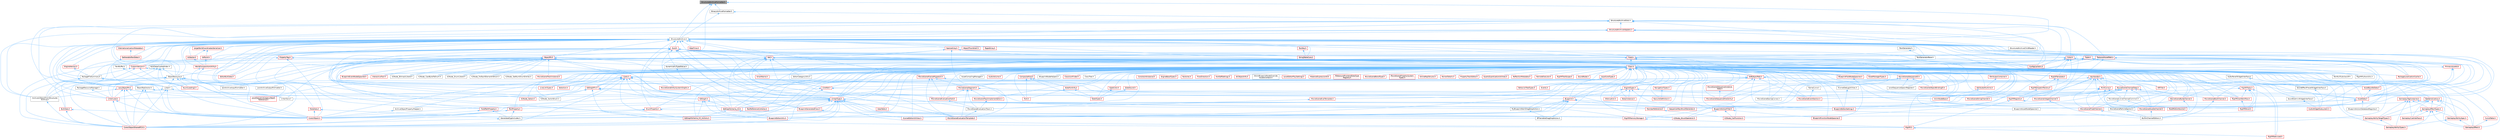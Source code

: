 digraph "StructuredArchiveFormatter.h"
{
 // INTERACTIVE_SVG=YES
 // LATEX_PDF_SIZE
  bgcolor="transparent";
  edge [fontname=Helvetica,fontsize=10,labelfontname=Helvetica,labelfontsize=10];
  node [fontname=Helvetica,fontsize=10,shape=box,height=0.2,width=0.4];
  Node1 [id="Node000001",label="StructuredArchiveFormatter.h",height=0.2,width=0.4,color="gray40", fillcolor="grey60", style="filled", fontcolor="black",tooltip=" "];
  Node1 -> Node2 [id="edge1_Node000001_Node000002",dir="back",color="steelblue1",style="solid",tooltip=" "];
  Node2 [id="Node000002",label="BinaryArchiveFormatter.h",height=0.2,width=0.4,color="grey40", fillcolor="white", style="filled",URL="$d2/d01/BinaryArchiveFormatter_8h.html",tooltip=" "];
  Node2 -> Node3 [id="edge2_Node000002_Node000003",dir="back",color="steelblue1",style="solid",tooltip=" "];
  Node3 [id="Node000003",label="StructuredArchive.h",height=0.2,width=0.4,color="grey40", fillcolor="white", style="filled",URL="$d9/d1e/StructuredArchive_8h.html",tooltip=" "];
  Node3 -> Node4 [id="edge3_Node000003_Node000004",dir="back",color="steelblue1",style="solid",tooltip=" "];
  Node4 [id="Node000004",label="ArchiveUObjectFromStructured\lArchive.h",height=0.2,width=0.4,color="grey40", fillcolor="white", style="filled",URL="$d2/d52/ArchiveUObjectFromStructuredArchive_8h.html",tooltip=" "];
  Node4 -> Node5 [id="edge4_Node000004_Node000005",dir="back",color="steelblue1",style="solid",tooltip=" "];
  Node5 [id="Node000005",label="CoreUObjectSharedPCH.h",height=0.2,width=0.4,color="red", fillcolor="#FFF0F0", style="filled",URL="$de/d2f/CoreUObjectSharedPCH_8h.html",tooltip=" "];
  Node3 -> Node9 [id="edge5_Node000003_Node000009",dir="back",color="steelblue1",style="solid",tooltip=" "];
  Node9 [id="Node000009",label="BulkDataCookedIndex.h",height=0.2,width=0.4,color="grey40", fillcolor="white", style="filled",URL="$d8/dad/BulkDataCookedIndex_8h.html",tooltip=" "];
  Node9 -> Node10 [id="edge6_Node000009_Node000010",dir="back",color="steelblue1",style="solid",tooltip=" "];
  Node10 [id="Node000010",label="AsyncLoading2.h",height=0.2,width=0.4,color="red", fillcolor="#FFF0F0", style="filled",URL="$dd/db7/AsyncLoading2_8h.html",tooltip=" "];
  Node9 -> Node12 [id="edge7_Node000009_Node000012",dir="back",color="steelblue1",style="solid",tooltip=" "];
  Node12 [id="Node000012",label="BulkData.h",height=0.2,width=0.4,color="red", fillcolor="#FFF0F0", style="filled",URL="$d4/d8e/BulkData_8h.html",tooltip=" "];
  Node12 -> Node173 [id="edge8_Node000012_Node000173",dir="back",color="steelblue1",style="solid",tooltip=" "];
  Node173 [id="Node000173",label="CoreUObject.h",height=0.2,width=0.4,color="red", fillcolor="#FFF0F0", style="filled",URL="$d0/ded/CoreUObject_8h.html",tooltip=" "];
  Node12 -> Node5 [id="edge9_Node000012_Node000005",dir="back",color="steelblue1",style="solid",tooltip=" "];
  Node9 -> Node609 [id="edge10_Node000009_Node000609",dir="back",color="steelblue1",style="solid",tooltip=" "];
  Node609 [id="Node000609",label="LinkerSave.h",height=0.2,width=0.4,color="grey40", fillcolor="white", style="filled",URL="$d5/d31/LinkerSave_8h.html",tooltip=" "];
  Node9 -> Node610 [id="edge11_Node000009_Node000610",dir="back",color="steelblue1",style="solid",tooltip=" "];
  Node610 [id="Node000610",label="ObjectResource.h",height=0.2,width=0.4,color="grey40", fillcolor="white", style="filled",URL="$d5/d42/ObjectResource_8h.html",tooltip=" "];
  Node610 -> Node4 [id="edge12_Node000610_Node000004",dir="back",color="steelblue1",style="solid",tooltip=" "];
  Node610 -> Node10 [id="edge13_Node000610_Node000010",dir="back",color="steelblue1",style="solid",tooltip=" "];
  Node610 -> Node173 [id="edge14_Node000610_Node000173",dir="back",color="steelblue1",style="solid",tooltip=" "];
  Node610 -> Node5 [id="edge15_Node000610_Node000005",dir="back",color="steelblue1",style="solid",tooltip=" "];
  Node610 -> Node611 [id="edge16_Node000610_Node000611",dir="back",color="steelblue1",style="solid",tooltip=" "];
  Node611 [id="Node000611",label="JsonArchiveInputFormatter.h",height=0.2,width=0.4,color="grey40", fillcolor="white", style="filled",URL="$d7/dac/JsonArchiveInputFormatter_8h.html",tooltip=" "];
  Node610 -> Node612 [id="edge17_Node000610_Node000612",dir="back",color="steelblue1",style="solid",tooltip=" "];
  Node612 [id="Node000612",label="JsonArchiveOutputFormatter.h",height=0.2,width=0.4,color="grey40", fillcolor="white", style="filled",URL="$d7/d77/JsonArchiveOutputFormatter_8h.html",tooltip=" "];
  Node610 -> Node613 [id="edge18_Node000610_Node000613",dir="back",color="steelblue1",style="solid",tooltip=" "];
  Node613 [id="Node000613",label="Linker.h",height=0.2,width=0.4,color="grey40", fillcolor="white", style="filled",URL="$d8/d3d/Linker_8h.html",tooltip=" "];
  Node613 -> Node173 [id="edge19_Node000613_Node000173",dir="back",color="steelblue1",style="solid",tooltip=" "];
  Node613 -> Node5 [id="edge20_Node000613_Node000005",dir="back",color="steelblue1",style="solid",tooltip=" "];
  Node613 -> Node614 [id="edge21_Node000613_Node000614",dir="back",color="steelblue1",style="solid",tooltip=" "];
  Node614 [id="Node000614",label="LinkerLoad.h",height=0.2,width=0.4,color="red", fillcolor="#FFF0F0", style="filled",URL="$d7/def/LinkerLoad_8h.html",tooltip=" "];
  Node614 -> Node173 [id="edge22_Node000614_Node000173",dir="back",color="steelblue1",style="solid",tooltip=" "];
  Node614 -> Node5 [id="edge23_Node000614_Node000005",dir="back",color="steelblue1",style="solid",tooltip=" "];
  Node613 -> Node609 [id="edge24_Node000613_Node000609",dir="back",color="steelblue1",style="solid",tooltip=" "];
  Node610 -> Node614 [id="edge25_Node000610_Node000614",dir="back",color="steelblue1",style="solid",tooltip=" "];
  Node610 -> Node609 [id="edge26_Node000610_Node000609",dir="back",color="steelblue1",style="solid",tooltip=" "];
  Node9 -> Node747 [id="edge27_Node000009_Node000747",dir="back",color="steelblue1",style="solid",tooltip=" "];
  Node747 [id="Node000747",label="PackageResourceManager.h",height=0.2,width=0.4,color="grey40", fillcolor="white", style="filled",URL="$dc/dee/PackageResourceManager_8h.html",tooltip=" "];
  Node747 -> Node614 [id="edge28_Node000747_Node000614",dir="back",color="steelblue1",style="solid",tooltip=" "];
  Node3 -> Node748 [id="edge29_Node000003_Node000748",dir="back",color="steelblue1",style="solid",tooltip=" "];
  Node748 [id="Node000748",label="Class.h",height=0.2,width=0.4,color="red", fillcolor="#FFF0F0", style="filled",URL="$d4/d05/Class_8h.html",tooltip=" "];
  Node748 -> Node749 [id="edge30_Node000748_Node000749",dir="back",color="steelblue1",style="solid",tooltip=" "];
  Node749 [id="Node000749",label="ARFilter.h",height=0.2,width=0.4,color="red", fillcolor="#FFF0F0", style="filled",URL="$da/df2/ARFilter_8h.html",tooltip=" "];
  Node748 -> Node831 [id="edge31_Node000748_Node000831",dir="back",color="steelblue1",style="solid",tooltip=" "];
  Node831 [id="Node000831",label="AnimNodeBase.h",height=0.2,width=0.4,color="red", fillcolor="#FFF0F0", style="filled",URL="$d9/dce/AnimNodeBase_8h.html",tooltip=" "];
  Node748 -> Node863 [id="edge32_Node000748_Node000863",dir="back",color="steelblue1",style="solid",tooltip=" "];
  Node863 [id="Node000863",label="ArchiveObjectPropertyMapper.h",height=0.2,width=0.4,color="grey40", fillcolor="white", style="filled",URL="$dc/d9a/ArchiveObjectPropertyMapper_8h.html",tooltip=" "];
  Node863 -> Node173 [id="edge33_Node000863_Node000173",dir="back",color="steelblue1",style="solid",tooltip=" "];
  Node748 -> Node864 [id="edge34_Node000748_Node000864",dir="back",color="steelblue1",style="solid",tooltip=" "];
  Node864 [id="Node000864",label="AssetBundleData.h",height=0.2,width=0.4,color="red", fillcolor="#FFF0F0", style="filled",URL="$df/d47/AssetBundleData_8h.html",tooltip=" "];
  Node864 -> Node865 [id="edge35_Node000864_Node000865",dir="back",color="steelblue1",style="solid",tooltip=" "];
  Node865 [id="Node000865",label="AssetData.h",height=0.2,width=0.4,color="red", fillcolor="#FFF0F0", style="filled",URL="$d9/d19/AssetData_8h.html",tooltip=" "];
  Node865 -> Node899 [id="edge36_Node000865_Node000899",dir="back",color="steelblue1",style="solid",tooltip=" "];
  Node899 [id="Node000899",label="AudioWidgetSubsystem.h",height=0.2,width=0.4,color="red", fillcolor="#FFF0F0", style="filled",URL="$de/d1b/AudioWidgetSubsystem_8h.html",tooltip=" "];
  Node865 -> Node900 [id="edge37_Node000865_Node000900",dir="back",color="steelblue1",style="solid",tooltip=" "];
  Node900 [id="Node000900",label="BlueprintActionDatabaseRegistrar.h",height=0.2,width=0.4,color="grey40", fillcolor="white", style="filled",URL="$d5/d5d/BlueprintActionDatabaseRegistrar_8h.html",tooltip=" "];
  Node865 -> Node901 [id="edge38_Node000865_Node000901",dir="back",color="steelblue1",style="solid",tooltip=" "];
  Node901 [id="Node000901",label="BlueprintAssetNodeSpawner.h",height=0.2,width=0.4,color="grey40", fillcolor="white", style="filled",URL="$d2/d56/BlueprintAssetNodeSpawner_8h.html",tooltip=" "];
  Node865 -> Node969 [id="edge39_Node000865_Node000969",dir="back",color="steelblue1",style="solid",tooltip=" "];
  Node969 [id="Node000969",label="EdGraphSchema_K2.h",height=0.2,width=0.4,color="red", fillcolor="#FFF0F0", style="filled",URL="$d0/dcf/EdGraphSchema__K2_8h.html",tooltip=" "];
  Node969 -> Node670 [id="edge40_Node000969_Node000670",dir="back",color="steelblue1",style="solid",tooltip=" "];
  Node670 [id="Node000670",label="BlueprintEditorUtils.h",height=0.2,width=0.4,color="red", fillcolor="#FFF0F0", style="filled",URL="$d7/d3d/BlueprintEditorUtils_8h.html",tooltip=" "];
  Node969 -> Node972 [id="edge41_Node000969_Node000972",dir="back",color="steelblue1",style="solid",tooltip=" "];
  Node972 [id="Node000972",label="EdGraphSchema_K2_Actions.h",height=0.2,width=0.4,color="red", fillcolor="#FFF0F0", style="filled",URL="$d8/d9c/EdGraphSchema__K2__Actions_8h.html",tooltip=" "];
  Node748 -> Node1333 [id="edge42_Node000748_Node001333",dir="back",color="steelblue1",style="solid",tooltip=" "];
  Node1333 [id="Node001333",label="AssetCompilingManager.h",height=0.2,width=0.4,color="grey40", fillcolor="white", style="filled",URL="$d2/d23/AssetCompilingManager_8h.html",tooltip=" "];
  Node748 -> Node865 [id="edge43_Node000748_Node000865",dir="back",color="steelblue1",style="solid",tooltip=" "];
  Node748 -> Node1334 [id="edge44_Node000748_Node001334",dir="back",color="steelblue1",style="solid",tooltip=" "];
  Node1334 [id="Node001334",label="AssetManagerTypes.h",height=0.2,width=0.4,color="red", fillcolor="#FFF0F0", style="filled",URL="$d6/d98/AssetManagerTypes_8h.html",tooltip=" "];
  Node748 -> Node1336 [id="edge45_Node000748_Node001336",dir="back",color="steelblue1",style="solid",tooltip=" "];
  Node1336 [id="Node001336",label="Attenuation.h",height=0.2,width=0.4,color="red", fillcolor="#FFF0F0", style="filled",URL="$d3/d18/Attenuation_8h.html",tooltip=" "];
  Node748 -> Node1354 [id="edge46_Node000748_Node001354",dir="back",color="steelblue1",style="solid",tooltip=" "];
  Node1354 [id="Node001354",label="AttributesContainer.h",height=0.2,width=0.4,color="red", fillcolor="#FFF0F0", style="filled",URL="$d7/db7/AttributesContainer_8h.html",tooltip=" "];
  Node1354 -> Node1355 [id="edge47_Node001354_Node001355",dir="back",color="steelblue1",style="solid",tooltip=" "];
  Node1355 [id="Node001355",label="AttributesRuntime.h",height=0.2,width=0.4,color="red", fillcolor="#FFF0F0", style="filled",URL="$dc/dc1/AttributesRuntime_8h.html",tooltip=" "];
  Node1355 -> Node831 [id="edge48_Node001355_Node000831",dir="back",color="steelblue1",style="solid",tooltip=" "];
  Node748 -> Node1355 [id="edge49_Node000748_Node001355",dir="back",color="steelblue1",style="solid",tooltip=" "];
  Node748 -> Node1382 [id="edge50_Node000748_Node001382",dir="back",color="steelblue1",style="solid",tooltip=" "];
  Node1382 [id="Node001382",label="AudioPanelWidgetInterface.h",height=0.2,width=0.4,color="grey40", fillcolor="white", style="filled",URL="$da/d52/AudioPanelWidgetInterface_8h.html",tooltip=" "];
  Node1382 -> Node1383 [id="edge51_Node001382_Node001383",dir="back",color="steelblue1",style="solid",tooltip=" "];
  Node1383 [id="Node001383",label="SoundEffectPresetWidgetInterface.h",height=0.2,width=0.4,color="grey40", fillcolor="white", style="filled",URL="$dc/d31/SoundEffectPresetWidgetInterface_8h.html",tooltip=" "];
  Node1383 -> Node899 [id="edge52_Node001383_Node000899",dir="back",color="steelblue1",style="solid",tooltip=" "];
  Node748 -> Node1384 [id="edge53_Node000748_Node001384",dir="back",color="steelblue1",style="solid",tooltip=" "];
  Node1384 [id="Node001384",label="AudioVolume.h",height=0.2,width=0.4,color="red", fillcolor="#FFF0F0", style="filled",URL="$dd/dbb/AudioVolume_8h.html",tooltip=" "];
  Node748 -> Node899 [id="edge54_Node000748_Node000899",dir="back",color="steelblue1",style="solid",tooltip=" "];
  Node748 -> Node459 [id="edge55_Node000748_Node000459",dir="back",color="steelblue1",style="solid",tooltip=" "];
  Node459 [id="Node000459",label="BPVariableDragDropAction.h",height=0.2,width=0.4,color="grey40", fillcolor="white", style="filled",URL="$dd/d23/BPVariableDragDropAction_8h.html",tooltip=" "];
  Node748 -> Node1405 [id="edge56_Node000748_Node001405",dir="back",color="steelblue1",style="solid",tooltip=" "];
  Node1405 [id="Node001405",label="BehaviorTreeTypes.h",height=0.2,width=0.4,color="red", fillcolor="#FFF0F0", style="filled",URL="$db/d7c/BehaviorTreeTypes_8h.html",tooltip=" "];
  Node748 -> Node1472 [id="edge57_Node000748_Node001472",dir="back",color="steelblue1",style="solid",tooltip=" "];
  Node1472 [id="Node001472",label="Blueprint.h",height=0.2,width=0.4,color="red", fillcolor="#FFF0F0", style="filled",URL="$d8/d4d/Blueprint_8h.html",tooltip=" "];
  Node1472 -> Node459 [id="edge58_Node001472_Node000459",dir="back",color="steelblue1",style="solid",tooltip=" "];
  Node1472 -> Node1147 [id="edge59_Node001472_Node001147",dir="back",color="steelblue1",style="solid",tooltip=" "];
  Node1147 [id="Node001147",label="BlueprintEditorSettings.h",height=0.2,width=0.4,color="red", fillcolor="#FFF0F0", style="filled",URL="$d4/dbc/BlueprintEditorSettings_8h.html",tooltip=" "];
  Node1472 -> Node670 [id="edge60_Node001472_Node000670",dir="back",color="steelblue1",style="solid",tooltip=" "];
  Node1472 -> Node972 [id="edge61_Node001472_Node000972",dir="back",color="steelblue1",style="solid",tooltip=" "];
  Node1472 -> Node1494 [id="edge62_Node001472_Node001494",dir="back",color="steelblue1",style="solid",tooltip=" "];
  Node1494 [id="Node001494",label="KismetEditorUtilities.h",height=0.2,width=0.4,color="red", fillcolor="#FFF0F0", style="filled",URL="$d4/d72/KismetEditorUtilities_8h.html",tooltip=" "];
  Node1472 -> Node1498 [id="edge63_Node001472_Node001498",dir="back",color="steelblue1",style="solid",tooltip=" "];
  Node1498 [id="Node001498",label="MemberReference.h",height=0.2,width=0.4,color="red", fillcolor="#FFF0F0", style="filled",URL="$dc/d3d/MemberReference_8h.html",tooltip=" "];
  Node1498 -> Node637 [id="edge64_Node001498_Node000637",dir="back",color="steelblue1",style="solid",tooltip=" "];
  Node637 [id="Node000637",label="K2Node_CallFunction.h",height=0.2,width=0.4,color="red", fillcolor="#FFF0F0", style="filled",URL="$d5/d5f/K2Node__CallFunction_8h.html",tooltip=" "];
  Node1472 -> Node464 [id="edge65_Node001472_Node000464",dir="back",color="steelblue1",style="solid",tooltip=" "];
  Node464 [id="Node000464",label="MyBlueprintItemDragDropAction.h",height=0.2,width=0.4,color="grey40", fillcolor="white", style="filled",URL="$da/d11/MyBlueprintItemDragDropAction_8h.html",tooltip=" "];
  Node464 -> Node459 [id="edge66_Node000464_Node000459",dir="back",color="steelblue1",style="solid",tooltip=" "];
  Node748 -> Node900 [id="edge67_Node000748_Node000900",dir="back",color="steelblue1",style="solid",tooltip=" "];
  Node748 -> Node1521 [id="edge68_Node000748_Node001521",dir="back",color="steelblue1",style="solid",tooltip=" "];
  Node1521 [id="Node001521",label="BlueprintActionFilter.h",height=0.2,width=0.4,color="red", fillcolor="#FFF0F0", style="filled",URL="$d5/d2a/BlueprintActionFilter_8h.html",tooltip=" "];
  Node1521 -> Node620 [id="edge69_Node001521_Node000620",dir="back",color="steelblue1",style="solid",tooltip=" "];
  Node620 [id="Node000620",label="BlueprintFunctionNodeSpawner.h",height=0.2,width=0.4,color="red", fillcolor="#FFF0F0", style="filled",URL="$d0/d59/BlueprintFunctionNodeSpawner_8h.html",tooltip=" "];
  Node1521 -> Node637 [id="edge70_Node001521_Node000637",dir="back",color="steelblue1",style="solid",tooltip=" "];
  Node1521 -> Node732 [id="edge71_Node001521_Node000732",dir="back",color="steelblue1",style="solid",tooltip=" "];
  Node732 [id="Node000732",label="K2Node_StructOperation.h",height=0.2,width=0.4,color="red", fillcolor="#FFF0F0", style="filled",URL="$d1/d1c/K2Node__StructOperation_8h.html",tooltip=" "];
  Node748 -> Node901 [id="edge72_Node000748_Node000901",dir="back",color="steelblue1",style="solid",tooltip=" "];
  Node748 -> Node1147 [id="edge73_Node000748_Node001147",dir="back",color="steelblue1",style="solid",tooltip=" "];
  Node748 -> Node670 [id="edge74_Node000748_Node000670",dir="back",color="steelblue1",style="solid",tooltip=" "];
  Node748 -> Node674 [id="edge75_Node000748_Node000674",dir="back",color="steelblue1",style="solid",tooltip=" "];
  Node674 [id="Node000674",label="BlueprintEventNodeSpawner.h",height=0.2,width=0.4,color="red", fillcolor="#FFF0F0", style="filled",URL="$d4/dd3/BlueprintEventNodeSpawner_8h.html",tooltip=" "];
  Node748 -> Node618 [id="edge76_Node000748_Node000618",dir="back",color="steelblue1",style="solid",tooltip=" "];
  Node618 [id="Node000618",label="BlueprintFieldNodeSpawner.h",height=0.2,width=0.4,color="red", fillcolor="#FFF0F0", style="filled",URL="$da/d70/BlueprintFieldNodeSpawner_8h.html",tooltip=" "];
  Node618 -> Node620 [id="edge77_Node000618_Node000620",dir="back",color="steelblue1",style="solid",tooltip=" "];
  Node748 -> Node620 [id="edge78_Node000748_Node000620",dir="back",color="steelblue1",style="solid",tooltip=" "];
  Node748 -> Node1526 [id="edge79_Node000748_Node001526",dir="back",color="steelblue1",style="solid",tooltip=" "];
  Node1526 [id="Node001526",label="BlueprintGeneratedClass.h",height=0.2,width=0.4,color="red", fillcolor="#FFF0F0", style="filled",URL="$d6/d77/BlueprintGeneratedClass_8h.html",tooltip=" "];
  Node1526 -> Node1494 [id="edge80_Node001526_Node001494",dir="back",color="steelblue1",style="solid",tooltip=" "];
  Node748 -> Node1529 [id="edge81_Node000748_Node001529",dir="back",color="steelblue1",style="solid",tooltip=" "];
  Node1529 [id="Node001529",label="BlueprintNodeHelpers.h",height=0.2,width=0.4,color="grey40", fillcolor="white", style="filled",URL="$df/d9b/BlueprintNodeHelpers_8h.html",tooltip=" "];
  Node748 -> Node1530 [id="edge82_Node000748_Node001530",dir="back",color="steelblue1",style="solid",tooltip=" "];
  Node1530 [id="Node001530",label="BodyInstance.h",height=0.2,width=0.4,color="red", fillcolor="#FFF0F0", style="filled",URL="$d3/d42/BodyInstance_8h.html",tooltip=" "];
  Node748 -> Node1502 [id="edge83_Node000748_Node001502",dir="back",color="steelblue1",style="solid",tooltip=" "];
  Node1502 [id="Node001502",label="BuiltInChannelEditors.h",height=0.2,width=0.4,color="grey40", fillcolor="white", style="filled",URL="$df/daf/BuiltInChannelEditors_8h.html",tooltip=" "];
  Node748 -> Node1715 [id="edge84_Node000748_Node001715",dir="back",color="steelblue1",style="solid",tooltip=" "];
  Node1715 [id="Node001715",label="Casts.h",height=0.2,width=0.4,color="red", fillcolor="#FFF0F0", style="filled",URL="$d4/d55/Casts_8h.html",tooltip=" "];
  Node1715 -> Node173 [id="edge85_Node001715_Node000173",dir="back",color="steelblue1",style="solid",tooltip=" "];
  Node1715 -> Node5 [id="edge86_Node001715_Node000005",dir="back",color="steelblue1",style="solid",tooltip=" "];
  Node1715 -> Node1723 [id="edge87_Node001715_Node001723",dir="back",color="steelblue1",style="solid",tooltip=" "];
  Node1723 [id="Node001723",label="EdGraph.h",height=0.2,width=0.4,color="red", fillcolor="#FFF0F0", style="filled",URL="$dd/dae/EdGraph_8h.html",tooltip=" "];
  Node1723 -> Node670 [id="edge88_Node001723_Node000670",dir="back",color="steelblue1",style="solid",tooltip=" "];
  Node1723 -> Node969 [id="edge89_Node001723_Node000969",dir="back",color="steelblue1",style="solid",tooltip=" "];
  Node1723 -> Node972 [id="edge90_Node001723_Node000972",dir="back",color="steelblue1",style="solid",tooltip=" "];
  Node1715 -> Node1739 [id="edge91_Node001715_Node001739",dir="back",color="steelblue1",style="solid",tooltip=" "];
  Node1739 [id="Node001739",label="EdGraphPin.h",height=0.2,width=0.4,color="red", fillcolor="#FFF0F0", style="filled",URL="$da/d52/EdGraphPin_8h.html",tooltip=" "];
  Node1739 -> Node1472 [id="edge92_Node001739_Node001472",dir="back",color="steelblue1",style="solid",tooltip=" "];
  Node1739 -> Node1526 [id="edge93_Node001739_Node001526",dir="back",color="steelblue1",style="solid",tooltip=" "];
  Node1739 -> Node969 [id="edge94_Node001739_Node000969",dir="back",color="steelblue1",style="solid",tooltip=" "];
  Node1739 -> Node972 [id="edge95_Node001739_Node000972",dir="back",color="steelblue1",style="solid",tooltip=" "];
  Node1739 -> Node725 [id="edge96_Node001739_Node000725",dir="back",color="steelblue1",style="solid",tooltip=" "];
  Node725 [id="Node000725",label="K2Node_Select.h",height=0.2,width=0.4,color="red", fillcolor="#FFF0F0", style="filled",URL="$d2/de5/K2Node__Select_8h.html",tooltip=" "];
  Node1739 -> Node734 [id="edge97_Node001739_Node000734",dir="back",color="steelblue1",style="solid",tooltip=" "];
  Node734 [id="Node000734",label="K2Node_SwitchEnum.h",height=0.2,width=0.4,color="grey40", fillcolor="white", style="filled",URL="$d1/df5/K2Node__SwitchEnum_8h.html",tooltip=" "];
  Node1715 -> Node972 [id="edge98_Node001715_Node000972",dir="back",color="steelblue1",style="solid",tooltip=" "];
  Node1715 -> Node2629 [id="edge99_Node001715_Node002629",dir="back",color="steelblue1",style="solid",tooltip=" "];
  Node2629 [id="Node002629",label="LazyObjectPtr.h",height=0.2,width=0.4,color="red", fillcolor="#FFF0F0", style="filled",URL="$d0/d2a/LazyObjectPtr_8h.html",tooltip=" "];
  Node2629 -> Node4 [id="edge100_Node002629_Node000004",dir="back",color="steelblue1",style="solid",tooltip=" "];
  Node2629 -> Node173 [id="edge101_Node002629_Node000173",dir="back",color="steelblue1",style="solid",tooltip=" "];
  Node2629 -> Node5 [id="edge102_Node002629_Node000005",dir="back",color="steelblue1",style="solid",tooltip=" "];
  Node2629 -> Node2631 [id="edge103_Node002629_Node002631",dir="back",color="steelblue1",style="solid",tooltip=" "];
  Node2631 [id="Node002631",label="LevelSequenceLegacyObject\lReference.h",height=0.2,width=0.4,color="red", fillcolor="#FFF0F0", style="filled",URL="$d1/de7/LevelSequenceLegacyObjectReference_8h.html",tooltip=" "];
  Node2629 -> Node614 [id="edge104_Node002629_Node000614",dir="back",color="steelblue1",style="solid",tooltip=" "];
  Node2629 -> Node2633 [id="edge105_Node002629_Node002633",dir="back",color="steelblue1",style="solid",tooltip=" "];
  Node2633 [id="Node002633",label="UnrealType.h",height=0.2,width=0.4,color="red", fillcolor="#FFF0F0", style="filled",URL="$d6/d2f/UnrealType_8h.html",tooltip=" "];
  Node2633 -> Node459 [id="edge106_Node002633_Node000459",dir="back",color="steelblue1",style="solid",tooltip=" "];
  Node2633 -> Node1521 [id="edge107_Node002633_Node001521",dir="back",color="steelblue1",style="solid",tooltip=" "];
  Node2633 -> Node670 [id="edge108_Node002633_Node000670",dir="back",color="steelblue1",style="solid",tooltip=" "];
  Node2633 -> Node1526 [id="edge109_Node002633_Node001526",dir="back",color="steelblue1",style="solid",tooltip=" "];
  Node2633 -> Node173 [id="edge110_Node002633_Node000173",dir="back",color="steelblue1",style="solid",tooltip=" "];
  Node2633 -> Node5 [id="edge111_Node002633_Node000005",dir="back",color="steelblue1",style="solid",tooltip=" "];
  Node2633 -> Node2846 [id="edge112_Node002633_Node002846",dir="back",color="steelblue1",style="solid",tooltip=" "];
  Node2846 [id="Node002846",label="DataTable.h",height=0.2,width=0.4,color="red", fillcolor="#FFF0F0", style="filled",URL="$d3/dba/DataTable_8h.html",tooltip=" "];
  Node2633 -> Node972 [id="edge113_Node002633_Node000972",dir="back",color="steelblue1",style="solid",tooltip=" "];
  Node2633 -> Node2879 [id="edge114_Node002633_Node002879",dir="back",color="steelblue1",style="solid",tooltip=" "];
  Node2879 [id="Node002879",label="EnumProperty.h",height=0.2,width=0.4,color="red", fillcolor="#FFF0F0", style="filled",URL="$de/d91/EnumProperty_8h.html",tooltip=" "];
  Node2879 -> Node173 [id="edge115_Node002879_Node000173",dir="back",color="steelblue1",style="solid",tooltip=" "];
  Node2879 -> Node2880 [id="edge116_Node002879_Node002880",dir="back",color="steelblue1",style="solid",tooltip=" "];
  Node2880 [id="Node002880",label="GeneratedCppIncludes.h",height=0.2,width=0.4,color="grey40", fillcolor="white", style="filled",URL="$d5/d24/GeneratedCppIncludes_8h.html",tooltip=" "];
  Node2880 -> Node5 [id="edge117_Node002880_Node000005",dir="back",color="steelblue1",style="solid",tooltip=" "];
  Node2879 -> Node2881 [id="edge118_Node002879_Node002881",dir="back",color="steelblue1",style="solid",tooltip=" "];
  Node2881 [id="Node002881",label="RigVMMemoryStorage.h",height=0.2,width=0.4,color="red", fillcolor="#FFF0F0", style="filled",URL="$d1/dd5/RigVMMemoryStorage_8h.html",tooltip=" "];
  Node2881 -> Node1020 [id="edge119_Node002881_Node001020",dir="back",color="steelblue1",style="solid",tooltip=" "];
  Node1020 [id="Node001020",label="RigVM.h",height=0.2,width=0.4,color="red", fillcolor="#FFF0F0", style="filled",URL="$d0/d5e/RigVM_8h.html",tooltip=" "];
  Node1020 -> Node1069 [id="edge120_Node001020_Node001069",dir="back",color="steelblue1",style="solid",tooltip=" "];
  Node1069 [id="Node001069",label="RigVMNativized.h",height=0.2,width=0.4,color="red", fillcolor="#FFF0F0", style="filled",URL="$df/d99/RigVMNativized_8h.html",tooltip=" "];
  Node2633 -> Node2957 [id="edge121_Node002633_Node002957",dir="back",color="steelblue1",style="solid",tooltip=" "];
  Node2957 [id="Node002957",label="FastReferenceCollector.h",height=0.2,width=0.4,color="red", fillcolor="#FFF0F0", style="filled",URL="$dd/d44/FastReferenceCollector_8h.html",tooltip=" "];
  Node2633 -> Node2961 [id="edge122_Node002633_Node002961",dir="back",color="steelblue1",style="solid",tooltip=" "];
  Node2961 [id="Node002961",label="FieldPathProperty.h",height=0.2,width=0.4,color="red", fillcolor="#FFF0F0", style="filled",URL="$d9/d38/FieldPathProperty_8h.html",tooltip=" "];
  Node2961 -> Node173 [id="edge123_Node002961_Node000173",dir="back",color="steelblue1",style="solid",tooltip=" "];
  Node2961 -> Node2880 [id="edge124_Node002961_Node002880",dir="back",color="steelblue1",style="solid",tooltip=" "];
  Node2633 -> Node2880 [id="edge125_Node002633_Node002880",dir="back",color="steelblue1",style="solid",tooltip=" "];
  Node2633 -> Node732 [id="edge126_Node002633_Node000732",dir="back",color="steelblue1",style="solid",tooltip=" "];
  Node2633 -> Node1498 [id="edge127_Node002633_Node001498",dir="back",color="steelblue1",style="solid",tooltip=" "];
  Node2633 -> Node464 [id="edge128_Node002633_Node000464",dir="back",color="steelblue1",style="solid",tooltip=" "];
  Node2633 -> Node1020 [id="edge129_Node002633_Node001020",dir="back",color="steelblue1",style="solid",tooltip=" "];
  Node2633 -> Node2881 [id="edge130_Node002633_Node002881",dir="back",color="steelblue1",style="solid",tooltip=" "];
  Node2633 -> Node3316 [id="edge131_Node002633_Node003316",dir="back",color="steelblue1",style="solid",tooltip=" "];
  Node3316 [id="Node003316",label="SequencerKeyStructGenerator.h",height=0.2,width=0.4,color="red", fillcolor="#FFF0F0", style="filled",URL="$d1/df1/SequencerKeyStructGenerator_8h.html",tooltip=" "];
  Node2633 -> Node3473 [id="edge132_Node002633_Node003473",dir="back",color="steelblue1",style="solid",tooltip=" "];
  Node3473 [id="Node003473",label="TextProperty.h",height=0.2,width=0.4,color="red", fillcolor="#FFF0F0", style="filled",URL="$d5/d51/TextProperty_8h.html",tooltip=" "];
  Node3473 -> Node173 [id="edge133_Node003473_Node000173",dir="back",color="steelblue1",style="solid",tooltip=" "];
  Node3473 -> Node5 [id="edge134_Node003473_Node000005",dir="back",color="steelblue1",style="solid",tooltip=" "];
  Node3473 -> Node2880 [id="edge135_Node003473_Node002880",dir="back",color="steelblue1",style="solid",tooltip=" "];
  Node1715 -> Node3479 [id="edge136_Node001715_Node003479",dir="back",color="steelblue1",style="solid",tooltip=" "];
  Node3479 [id="Node003479",label="LiveLinkTypes.h",height=0.2,width=0.4,color="red", fillcolor="#FFF0F0", style="filled",URL="$d2/d4c/LiveLinkTypes_8h.html",tooltip=" "];
  Node1715 -> Node3519 [id="edge137_Node001715_Node003519",dir="back",color="steelblue1",style="solid",tooltip=" "];
  Node3519 [id="Node003519",label="MovieSceneEntitySystemGraphs.h",height=0.2,width=0.4,color="red", fillcolor="#FFF0F0", style="filled",URL="$dd/ded/MovieSceneEntitySystemGraphs_8h.html",tooltip=" "];
  Node1715 -> Node2881 [id="edge138_Node001715_Node002881",dir="back",color="steelblue1",style="solid",tooltip=" "];
  Node1715 -> Node3522 [id="edge139_Node001715_Node003522",dir="back",color="steelblue1",style="solid",tooltip=" "];
  Node3522 [id="Node003522",label="RigVMUserWorkflow.h",height=0.2,width=0.4,color="red", fillcolor="#FFF0F0", style="filled",URL="$dd/dd0/RigVMUserWorkflow_8h.html",tooltip=" "];
  Node3522 -> Node1093 [id="edge140_Node003522_Node001093",dir="back",color="steelblue1",style="solid",tooltip=" "];
  Node1093 [id="Node001093",label="RigVMStruct.h",height=0.2,width=0.4,color="red", fillcolor="#FFF0F0", style="filled",URL="$de/dfb/RigVMStruct_8h.html",tooltip=" "];
  Node1715 -> Node2552 [id="edge141_Node001715_Node002552",dir="back",color="steelblue1",style="solid",tooltip=" "];
  Node2552 [id="Node002552",label="Selection.h",height=0.2,width=0.4,color="red", fillcolor="#FFF0F0", style="filled",URL="$d9/d60/Editor_2UnrealEd_2Public_2Selection_8h.html",tooltip=" "];
  Node1715 -> Node3316 [id="edge142_Node001715_Node003316",dir="back",color="steelblue1",style="solid",tooltip=" "];
  Node1715 -> Node2633 [id="edge143_Node001715_Node002633",dir="back",color="steelblue1",style="solid",tooltip=" "];
  Node748 -> Node3659 [id="edge144_Node000748_Node003659",dir="back",color="steelblue1",style="solid",tooltip=" "];
  Node3659 [id="Node003659",label="ClassIconFinder.h",height=0.2,width=0.4,color="red", fillcolor="#FFF0F0", style="filled",URL="$dc/d62/ClassIconFinder_8h.html",tooltip=" "];
  Node748 -> Node3660 [id="edge145_Node000748_Node003660",dir="back",color="steelblue1",style="solid",tooltip=" "];
  Node3660 [id="Node003660",label="ClassTree.h",height=0.2,width=0.4,color="grey40", fillcolor="white", style="filled",URL="$d4/d0e/ClassTree_8h.html",tooltip=" "];
  Node748 -> Node3661 [id="edge146_Node000748_Node003661",dir="back",color="steelblue1",style="solid",tooltip=" "];
  Node3661 [id="Node003661",label="CompositeFont.h",height=0.2,width=0.4,color="red", fillcolor="#FFF0F0", style="filled",URL="$df/d09/CompositeFont_8h.html",tooltip=" "];
  Node3661 -> Node3662 [id="edge147_Node003661_Node003662",dir="back",color="steelblue1",style="solid",tooltip=" "];
  Node3662 [id="Node003662",label="Font.h",height=0.2,width=0.4,color="red", fillcolor="#FFF0F0", style="filled",URL="$d8/dd1/Font_8h.html",tooltip=" "];
  Node3661 -> Node3665 [id="edge148_Node003661_Node003665",dir="back",color="steelblue1",style="solid",tooltip=" "];
  Node3665 [id="Node003665",label="SlateFontInfo.h",height=0.2,width=0.4,color="red", fillcolor="#FFF0F0", style="filled",URL="$dc/dfb/SlateFontInfo_8h.html",tooltip=" "];
  Node3665 -> Node3662 [id="edge149_Node003665_Node003662",dir="back",color="steelblue1",style="solid",tooltip=" "];
  Node3665 -> Node4136 [id="edge150_Node003665_Node004136",dir="back",color="steelblue1",style="solid",tooltip=" "];
  Node4136 [id="Node004136",label="SlateTypes.h",height=0.2,width=0.4,color="red", fillcolor="#FFF0F0", style="filled",URL="$d2/d6f/SlateTypes_8h.html",tooltip=" "];
  Node3661 -> Node4136 [id="edge151_Node003661_Node004136",dir="back",color="steelblue1",style="solid",tooltip=" "];
  Node748 -> Node4180 [id="edge152_Node000748_Node004180",dir="back",color="steelblue1",style="solid",tooltip=" "];
  Node4180 [id="Node004180",label="ConstraintInstance.h",height=0.2,width=0.4,color="red", fillcolor="#FFF0F0", style="filled",URL="$d9/db0/ConstraintInstance_8h.html",tooltip=" "];
  Node748 -> Node4183 [id="edge153_Node000748_Node004183",dir="back",color="steelblue1",style="solid",tooltip=" "];
  Node4183 [id="Node004183",label="CoreNet.h",height=0.2,width=0.4,color="red", fillcolor="#FFF0F0", style="filled",URL="$da/d1a/CoreNet_8h.html",tooltip=" "];
  Node4183 -> Node173 [id="edge154_Node004183_Node000173",dir="back",color="steelblue1",style="solid",tooltip=" "];
  Node4183 -> Node5 [id="edge155_Node004183_Node000005",dir="back",color="steelblue1",style="solid",tooltip=" "];
  Node4183 -> Node4192 [id="edge156_Node004183_Node004192",dir="back",color="steelblue1",style="solid",tooltip=" "];
  Node4192 [id="Node004192",label="NetSerialization.h",height=0.2,width=0.4,color="red", fillcolor="#FFF0F0", style="filled",URL="$d6/dc9/NetSerialization_8h.html",tooltip=" "];
  Node4192 -> Node1992 [id="edge157_Node004192_Node001992",dir="back",color="steelblue1",style="solid",tooltip=" "];
  Node1992 [id="Node001992",label="GameplayAbilitySpec.h",height=0.2,width=0.4,color="red", fillcolor="#FFF0F0", style="filled",URL="$dd/daf/GameplayAbilitySpec_8h.html",tooltip=" "];
  Node1992 -> Node1979 [id="edge158_Node001992_Node001979",dir="back",color="steelblue1",style="solid",tooltip=" "];
  Node1979 [id="Node001979",label="GameplayAbilityTypes.h",height=0.2,width=0.4,color="red", fillcolor="#FFF0F0", style="filled",URL="$d1/dd9/GameplayAbilityTypes_8h.html",tooltip=" "];
  Node1992 -> Node1994 [id="edge159_Node001992_Node001994",dir="back",color="steelblue1",style="solid",tooltip=" "];
  Node1994 [id="Node001994",label="GameplayEffect.h",height=0.2,width=0.4,color="red", fillcolor="#FFF0F0", style="filled",URL="$d4/d15/GameplayEffect_8h.html",tooltip=" "];
  Node4192 -> Node1978 [id="edge160_Node004192_Node001978",dir="back",color="steelblue1",style="solid",tooltip=" "];
  Node1978 [id="Node001978",label="GameplayAbilityTargetTypes.h",height=0.2,width=0.4,color="red", fillcolor="#FFF0F0", style="filled",URL="$d8/dd1/GameplayAbilityTargetTypes_8h.html",tooltip=" "];
  Node1978 -> Node1979 [id="edge161_Node001978_Node001979",dir="back",color="steelblue1",style="solid",tooltip=" "];
  Node4192 -> Node2006 [id="edge162_Node004192_Node002006",dir="back",color="steelblue1",style="solid",tooltip=" "];
  Node2006 [id="Node002006",label="GameplayCueInterface.h",height=0.2,width=0.4,color="red", fillcolor="#FFF0F0", style="filled",URL="$d3/d31/GameplayCueInterface_8h.html",tooltip=" "];
  Node4192 -> Node1994 [id="edge163_Node004192_Node001994",dir="back",color="steelblue1",style="solid",tooltip=" "];
  Node4192 -> Node1990 [id="edge164_Node004192_Node001990",dir="back",color="steelblue1",style="solid",tooltip=" "];
  Node1990 [id="Node001990",label="GameplayEffectTypes.h",height=0.2,width=0.4,color="red", fillcolor="#FFF0F0", style="filled",URL="$d7/d59/GameplayEffectTypes_8h.html",tooltip=" "];
  Node1990 -> Node1992 [id="edge165_Node001990_Node001992",dir="back",color="steelblue1",style="solid",tooltip=" "];
  Node1990 -> Node1978 [id="edge166_Node001990_Node001978",dir="back",color="steelblue1",style="solid",tooltip=" "];
  Node1990 -> Node1979 [id="edge167_Node001990_Node001979",dir="back",color="steelblue1",style="solid",tooltip=" "];
  Node1990 -> Node2006 [id="edge168_Node001990_Node002006",dir="back",color="steelblue1",style="solid",tooltip=" "];
  Node1990 -> Node1994 [id="edge169_Node001990_Node001994",dir="back",color="steelblue1",style="solid",tooltip=" "];
  Node4192 -> Node2584 [id="edge170_Node004192_Node002584",dir="back",color="steelblue1",style="solid",tooltip=" "];
  Node2584 [id="Node002584",label="RootMotionSource.h",height=0.2,width=0.4,color="red", fillcolor="#FFF0F0", style="filled",URL="$d2/dd0/RootMotionSource_8h.html",tooltip=" "];
  Node748 -> Node173 [id="edge171_Node000748_Node000173",dir="back",color="steelblue1",style="solid",tooltip=" "];
  Node748 -> Node5 [id="edge172_Node000748_Node000005",dir="back",color="steelblue1",style="solid",tooltip=" "];
  Node748 -> Node4201 [id="edge173_Node000748_Node004201",dir="back",color="steelblue1",style="solid",tooltip=" "];
  Node4201 [id="Node004201",label="CurveTable.h",height=0.2,width=0.4,color="red", fillcolor="#FFF0F0", style="filled",URL="$db/def/CurveTable_8h.html",tooltip=" "];
  Node4201 -> Node1994 [id="edge174_Node004201_Node001994",dir="back",color="steelblue1",style="solid",tooltip=" "];
  Node748 -> Node2846 [id="edge175_Node000748_Node002846",dir="back",color="steelblue1",style="solid",tooltip=" "];
  Node748 -> Node1723 [id="edge176_Node000748_Node001723",dir="back",color="steelblue1",style="solid",tooltip=" "];
  Node748 -> Node1739 [id="edge177_Node000748_Node001739",dir="back",color="steelblue1",style="solid",tooltip=" "];
  Node748 -> Node969 [id="edge178_Node000748_Node000969",dir="back",color="steelblue1",style="solid",tooltip=" "];
  Node748 -> Node972 [id="edge179_Node000748_Node000972",dir="back",color="steelblue1",style="solid",tooltip=" "];
  Node748 -> Node4206 [id="edge180_Node000748_Node004206",dir="back",color="steelblue1",style="solid",tooltip=" "];
  Node4206 [id="Node004206",label="EditorCategoryUtils.h",height=0.2,width=0.4,color="grey40", fillcolor="white", style="filled",URL="$d9/d6e/EditorCategoryUtils_8h.html",tooltip=" "];
  Node748 -> Node4207 [id="edge181_Node000748_Node004207",dir="back",color="steelblue1",style="solid",tooltip=" "];
  Node4207 [id="Node004207",label="EngineBaseTypes.h",height=0.2,width=0.4,color="red", fillcolor="#FFF0F0", style="filled",URL="$d6/d1a/EngineBaseTypes_8h.html",tooltip=" "];
  Node748 -> Node4279 [id="edge182_Node000748_Node004279",dir="back",color="steelblue1",style="solid",tooltip=" "];
  Node4279 [id="Node004279",label="EngineTypes.h",height=0.2,width=0.4,color="red", fillcolor="#FFF0F0", style="filled",URL="$df/dcf/EngineTypes_8h.html",tooltip=" "];
  Node4279 -> Node831 [id="edge183_Node004279_Node000831",dir="back",color="steelblue1",style="solid",tooltip=" "];
  Node4279 -> Node1336 [id="edge184_Node004279_Node001336",dir="back",color="steelblue1",style="solid",tooltip=" "];
  Node4279 -> Node1472 [id="edge185_Node004279_Node001472",dir="back",color="steelblue1",style="solid",tooltip=" "];
  Node4279 -> Node1530 [id="edge186_Node004279_Node001530",dir="back",color="steelblue1",style="solid",tooltip=" "];
  Node4279 -> Node1978 [id="edge187_Node004279_Node001978",dir="back",color="steelblue1",style="solid",tooltip=" "];
  Node4279 -> Node1994 [id="edge188_Node004279_Node001994",dir="back",color="steelblue1",style="solid",tooltip=" "];
  Node748 -> Node4435 [id="edge189_Node000748_Node004435",dir="back",color="steelblue1",style="solid",tooltip=" "];
  Node4435 [id="Node004435",label="Events.h",height=0.2,width=0.4,color="red", fillcolor="#FFF0F0", style="filled",URL="$d0/dbb/Events_8h.html",tooltip=" "];
  Node748 -> Node4468 [id="edge190_Node000748_Node004468",dir="back",color="steelblue1",style="solid",tooltip=" "];
  Node4468 [id="Node004468",label="Factories.h",height=0.2,width=0.4,color="red", fillcolor="#FFF0F0", style="filled",URL="$d2/d18/Factories_8h.html",tooltip=" "];
  Node748 -> Node2957 [id="edge191_Node000748_Node002957",dir="back",color="steelblue1",style="solid",tooltip=" "];
  Node748 -> Node4469 [id="edge192_Node000748_Node004469",dir="back",color="steelblue1",style="solid",tooltip=" "];
  Node4469 [id="Node004469",label="FlowDirection.h",height=0.2,width=0.4,color="red", fillcolor="#FFF0F0", style="filled",URL="$da/d12/FlowDirection_8h.html",tooltip=" "];
  Node748 -> Node3662 [id="edge193_Node000748_Node003662",dir="back",color="steelblue1",style="solid",tooltip=" "];
  Node748 -> Node4470 [id="edge194_Node000748_Node004470",dir="back",color="steelblue1",style="solid",tooltip=" "];
  Node4470 [id="Node004470",label="FontSdfSettings.h",height=0.2,width=0.4,color="red", fillcolor="#FFF0F0", style="filled",URL="$d1/dbc/FontSdfSettings_8h.html",tooltip=" "];
  Node748 -> Node4472 [id="edge195_Node000748_Node004472",dir="back",color="steelblue1",style="solid",tooltip=" "];
  Node4472 [id="Node004472",label="GCObjectInfo.h",height=0.2,width=0.4,color="red", fillcolor="#FFF0F0", style="filled",URL="$d3/d0f/GCObjectInfo_8h.html",tooltip=" "];
  Node748 -> Node1992 [id="edge196_Node000748_Node001992",dir="back",color="steelblue1",style="solid",tooltip=" "];
  Node748 -> Node1978 [id="edge197_Node000748_Node001978",dir="back",color="steelblue1",style="solid",tooltip=" "];
  Node748 -> Node1979 [id="edge198_Node000748_Node001979",dir="back",color="steelblue1",style="solid",tooltip=" "];
  Node748 -> Node2006 [id="edge199_Node000748_Node002006",dir="back",color="steelblue1",style="solid",tooltip=" "];
  Node748 -> Node1994 [id="edge200_Node000748_Node001994",dir="back",color="steelblue1",style="solid",tooltip=" "];
  Node748 -> Node1990 [id="edge201_Node000748_Node001990",dir="back",color="steelblue1",style="solid",tooltip=" "];
  Node748 -> Node4473 [id="edge202_Node000748_Node004473",dir="back",color="steelblue1",style="solid",tooltip=" "];
  Node4473 [id="Node004473",label="GameplayTagContainer.h",height=0.2,width=0.4,color="red", fillcolor="#FFF0F0", style="filled",URL="$d1/d5c/GameplayTagContainer_8h.html",tooltip=" "];
  Node4473 -> Node1978 [id="edge203_Node004473_Node001978",dir="back",color="steelblue1",style="solid",tooltip=" "];
  Node4473 -> Node1979 [id="edge204_Node004473_Node001979",dir="back",color="steelblue1",style="solid",tooltip=" "];
  Node4473 -> Node2006 [id="edge205_Node004473_Node002006",dir="back",color="steelblue1",style="solid",tooltip=" "];
  Node4473 -> Node1994 [id="edge206_Node004473_Node001994",dir="back",color="steelblue1",style="solid",tooltip=" "];
  Node4473 -> Node1990 [id="edge207_Node004473_Node001990",dir="back",color="steelblue1",style="solid",tooltip=" "];
  Node748 -> Node2880 [id="edge208_Node000748_Node002880",dir="back",color="steelblue1",style="solid",tooltip=" "];
  Node748 -> Node4501 [id="edge209_Node000748_Node004501",dir="back",color="steelblue1",style="solid",tooltip=" "];
  Node4501 [id="Node004501",label="IAnimBlueprintNodeOverride\lAssetsContext.h",height=0.2,width=0.4,color="grey40", fillcolor="white", style="filled",URL="$d8/dc6/IAnimBlueprintNodeOverrideAssetsContext_8h.html",tooltip=" "];
  Node748 -> Node4502 [id="edge210_Node000748_Node004502",dir="back",color="steelblue1",style="solid",tooltip=" "];
  Node4502 [id="Node004502",label="InputCoreTypes.h",height=0.2,width=0.4,color="red", fillcolor="#FFF0F0", style="filled",URL="$de/d34/InputCoreTypes_8h.html",tooltip=" "];
  Node4502 -> Node1405 [id="edge211_Node004502_Node001405",dir="back",color="steelblue1",style="solid",tooltip=" "];
  Node4502 -> Node4435 [id="edge212_Node004502_Node004435",dir="back",color="steelblue1",style="solid",tooltip=" "];
  Node748 -> Node4580 [id="edge213_Node000748_Node004580",dir="back",color="steelblue1",style="solid",tooltip=" "];
  Node4580 [id="Node004580",label="InteractiveTool.h",height=0.2,width=0.4,color="red", fillcolor="#FFF0F0", style="filled",URL="$d5/d55/InteractiveTool_8h.html",tooltip=" "];
  Node748 -> Node635 [id="edge214_Node000748_Node000635",dir="back",color="steelblue1",style="solid",tooltip=" "];
  Node635 [id="Node000635",label="K2Node_BitmaskLiteral.h",height=0.2,width=0.4,color="grey40", fillcolor="white", style="filled",URL="$dc/de6/K2Node__BitmaskLiteral_8h.html",tooltip=" "];
  Node748 -> Node637 [id="edge215_Node000748_Node000637",dir="back",color="steelblue1",style="solid",tooltip=" "];
  Node748 -> Node655 [id="edge216_Node000748_Node000655",dir="back",color="steelblue1",style="solid",tooltip=" "];
  Node655 [id="Node000655",label="K2Node_CastByteToEnum.h",height=0.2,width=0.4,color="grey40", fillcolor="white", style="filled",URL="$d7/dcf/K2Node__CastByteToEnum_8h.html",tooltip=" "];
  Node748 -> Node695 [id="edge217_Node000748_Node000695",dir="back",color="steelblue1",style="solid",tooltip=" "];
  Node695 [id="Node000695",label="K2Node_EnumLiteral.h",height=0.2,width=0.4,color="grey40", fillcolor="white", style="filled",URL="$d3/d1c/K2Node__EnumLiteral_8h.html",tooltip=" "];
  Node748 -> Node698 [id="edge218_Node000748_Node000698",dir="back",color="steelblue1",style="solid",tooltip=" "];
  Node698 [id="Node000698",label="K2Node_ForEachElementInEnum.h",height=0.2,width=0.4,color="grey40", fillcolor="white", style="filled",URL="$d2/d15/K2Node__ForEachElementInEnum_8h.html",tooltip=" "];
  Node748 -> Node706 [id="edge219_Node000748_Node000706",dir="back",color="steelblue1",style="solid",tooltip=" "];
  Node706 [id="Node000706",label="K2Node_GetNumEnumEntries.h",height=0.2,width=0.4,color="grey40", fillcolor="white", style="filled",URL="$d6/d60/K2Node__GetNumEnumEntries_8h.html",tooltip=" "];
  Node748 -> Node725 [id="edge220_Node000748_Node000725",dir="back",color="steelblue1",style="solid",tooltip=" "];
  Node748 -> Node732 [id="edge221_Node000748_Node000732",dir="back",color="steelblue1",style="solid",tooltip=" "];
  Node748 -> Node734 [id="edge222_Node000748_Node000734",dir="back",color="steelblue1",style="solid",tooltip=" "];
  Node748 -> Node4627 [id="edge223_Node000748_Node004627",dir="back",color="steelblue1",style="solid",tooltip=" "];
  Node4627 [id="Node004627",label="KeyHandle.h",height=0.2,width=0.4,color="red", fillcolor="#FFF0F0", style="filled",URL="$da/d21/KeyHandle_8h.html",tooltip=" "];
  Node4627 -> Node4667 [id="edge224_Node004627_Node004667",dir="back",color="steelblue1",style="solid",tooltip=" "];
  Node4667 [id="Node004667",label="MovieSceneChannelData.h",height=0.2,width=0.4,color="red", fillcolor="#FFF0F0", style="filled",URL="$d1/da4/MovieSceneChannelData_8h.html",tooltip=" "];
  Node4667 -> Node3278 [id="edge225_Node004667_Node003278",dir="back",color="steelblue1",style="solid",tooltip=" "];
  Node3278 [id="Node003278",label="MovieSceneBoolChannel.h",height=0.2,width=0.4,color="red", fillcolor="#FFF0F0", style="filled",URL="$d9/d66/MovieSceneBoolChannel_8h.html",tooltip=" "];
  Node3278 -> Node1502 [id="edge226_Node003278_Node001502",dir="back",color="steelblue1",style="solid",tooltip=" "];
  Node4667 -> Node3283 [id="edge227_Node004667_Node003283",dir="back",color="steelblue1",style="solid",tooltip=" "];
  Node3283 [id="Node003283",label="MovieSceneByteChannel.h",height=0.2,width=0.4,color="red", fillcolor="#FFF0F0", style="filled",URL="$d2/dda/MovieSceneByteChannel_8h.html",tooltip=" "];
  Node3283 -> Node1502 [id="edge228_Node003283_Node001502",dir="back",color="steelblue1",style="solid",tooltip=" "];
  Node3283 -> Node3286 [id="edge229_Node003283_Node003286",dir="back",color="steelblue1",style="solid",tooltip=" "];
  Node3286 [id="Node003286",label="MovieSceneParticleSection.h",height=0.2,width=0.4,color="grey40", fillcolor="white", style="filled",URL="$d4/ddc/MovieSceneParticleSection_8h.html",tooltip=" "];
  Node3286 -> Node1502 [id="edge230_Node003286_Node001502",dir="back",color="steelblue1",style="solid",tooltip=" "];
  Node4667 -> Node3294 [id="edge231_Node004667_Node003294",dir="back",color="steelblue1",style="solid",tooltip=" "];
  Node3294 [id="Node003294",label="MovieSceneCurveChannelCommon.h",height=0.2,width=0.4,color="grey40", fillcolor="white", style="filled",URL="$d2/db2/MovieSceneCurveChannelCommon_8h.html",tooltip=" "];
  Node3294 -> Node3295 [id="edge232_Node003294_Node003295",dir="back",color="steelblue1",style="solid",tooltip=" "];
  Node3295 [id="Node003295",label="MovieSceneDoubleChannel.h",height=0.2,width=0.4,color="red", fillcolor="#FFF0F0", style="filled",URL="$d3/d7d/MovieSceneDoubleChannel_8h.html",tooltip=" "];
  Node3295 -> Node1502 [id="edge233_Node003295_Node001502",dir="back",color="steelblue1",style="solid",tooltip=" "];
  Node3294 -> Node3305 [id="edge234_Node003294_Node003305",dir="back",color="steelblue1",style="solid",tooltip=" "];
  Node3305 [id="Node003305",label="MovieSceneFloatChannel.h",height=0.2,width=0.4,color="red", fillcolor="#FFF0F0", style="filled",URL="$d9/d9e/MovieSceneFloatChannel_8h.html",tooltip=" "];
  Node3305 -> Node1502 [id="edge235_Node003305_Node001502",dir="back",color="steelblue1",style="solid",tooltip=" "];
  Node4667 -> Node3295 [id="edge236_Node004667_Node003295",dir="back",color="steelblue1",style="solid",tooltip=" "];
  Node4667 -> Node2330 [id="edge237_Node004667_Node002330",dir="back",color="steelblue1",style="solid",tooltip=" "];
  Node2330 [id="Node002330",label="MovieSceneEventSection.h",height=0.2,width=0.4,color="red", fillcolor="#FFF0F0", style="filled",URL="$d6/dc4/MovieSceneEventSection_8h.html",tooltip=" "];
  Node4667 -> Node3305 [id="edge238_Node004667_Node003305",dir="back",color="steelblue1",style="solid",tooltip=" "];
  Node4667 -> Node3312 [id="edge239_Node004667_Node003312",dir="back",color="steelblue1",style="solid",tooltip=" "];
  Node3312 [id="Node003312",label="MovieSceneIntegerChannel.h",height=0.2,width=0.4,color="red", fillcolor="#FFF0F0", style="filled",URL="$de/d6a/MovieSceneIntegerChannel_8h.html",tooltip=" "];
  Node3312 -> Node1502 [id="edge240_Node003312_Node001502",dir="back",color="steelblue1",style="solid",tooltip=" "];
  Node4667 -> Node3286 [id="edge241_Node004667_Node003286",dir="back",color="steelblue1",style="solid",tooltip=" "];
  Node4667 -> Node3320 [id="edge242_Node004667_Node003320",dir="back",color="steelblue1",style="solid",tooltip=" "];
  Node3320 [id="Node003320",label="MovieSceneStringChannel.h",height=0.2,width=0.4,color="red", fillcolor="#FFF0F0", style="filled",URL="$d3/de2/MovieSceneStringChannel_8h.html",tooltip=" "];
  Node4667 -> Node3316 [id="edge243_Node004667_Node003316",dir="back",color="steelblue1",style="solid",tooltip=" "];
  Node4627 -> Node3295 [id="edge244_Node004627_Node003295",dir="back",color="steelblue1",style="solid",tooltip=" "];
  Node4627 -> Node2330 [id="edge245_Node004627_Node002330",dir="back",color="steelblue1",style="solid",tooltip=" "];
  Node4627 -> Node3305 [id="edge246_Node004627_Node003305",dir="back",color="steelblue1",style="solid",tooltip=" "];
  Node4627 -> Node3286 [id="edge247_Node004627_Node003286",dir="back",color="steelblue1",style="solid",tooltip=" "];
  Node4627 -> Node4650 [id="edge248_Node004627_Node004650",dir="back",color="steelblue1",style="solid",tooltip=" "];
  Node4650 [id="Node004650",label="NameCurve.h",height=0.2,width=0.4,color="grey40", fillcolor="white", style="filled",URL="$db/d1e/NameCurve_8h.html",tooltip=" "];
  Node4650 -> Node2330 [id="edge249_Node004650_Node002330",dir="back",color="steelblue1",style="solid",tooltip=" "];
  Node4627 -> Node4653 [id="edge250_Node004627_Node004653",dir="back",color="steelblue1",style="solid",tooltip=" "];
  Node4653 [id="Node004653",label="RichCurve.h",height=0.2,width=0.4,color="red", fillcolor="#FFF0F0", style="filled",URL="$d2/d61/RichCurve_8h.html",tooltip=" "];
  Node4653 -> Node3294 [id="edge251_Node004653_Node003294",dir="back",color="steelblue1",style="solid",tooltip=" "];
  Node4653 -> Node3295 [id="edge252_Node004653_Node003295",dir="back",color="steelblue1",style="solid",tooltip=" "];
  Node4653 -> Node4662 [id="edge253_Node004653_Node004662",dir="back",color="steelblue1",style="solid",tooltip=" "];
  Node4662 [id="Node004662",label="MovieSceneEasingCurves.h",height=0.2,width=0.4,color="grey40", fillcolor="white", style="filled",URL="$d3/db8/MovieSceneEasingCurves_8h.html",tooltip=" "];
  Node4653 -> Node3305 [id="edge254_Node004653_Node003305",dir="back",color="steelblue1",style="solid",tooltip=" "];
  Node4627 -> Node3316 [id="edge255_Node004627_Node003316",dir="back",color="steelblue1",style="solid",tooltip=" "];
  Node748 -> Node2554 [id="edge256_Node000748_Node002554",dir="back",color="steelblue1",style="solid",tooltip=" "];
  Node2554 [id="Node002554",label="KismetDebugUtilities.h",height=0.2,width=0.4,color="grey40", fillcolor="white", style="filled",URL="$d6/dcf/KismetDebugUtilities_8h.html",tooltip=" "];
  Node2554 -> Node1147 [id="edge257_Node002554_Node001147",dir="back",color="steelblue1",style="solid",tooltip=" "];
  Node748 -> Node1494 [id="edge258_Node000748_Node001494",dir="back",color="steelblue1",style="solid",tooltip=" "];
  Node748 -> Node3454 [id="edge259_Node000748_Node003454",dir="back",color="steelblue1",style="solid",tooltip=" "];
  Node3454 [id="Node003454",label="LevelEditorPlaySettings.h",height=0.2,width=0.4,color="red", fillcolor="#FFF0F0", style="filled",URL="$d4/d3b/LevelEditorPlaySettings_8h.html",tooltip=" "];
  Node748 -> Node2631 [id="edge260_Node000748_Node002631",dir="back",color="steelblue1",style="solid",tooltip=" "];
  Node748 -> Node4670 [id="edge261_Node000748_Node004670",dir="back",color="steelblue1",style="solid",tooltip=" "];
  Node4670 [id="Node004670",label="LevelSequenceSpawnRegister.h",height=0.2,width=0.4,color="grey40", fillcolor="white", style="filled",URL="$de/d94/LevelSequenceSpawnRegister_8h.html",tooltip=" "];
  Node748 -> Node3479 [id="edge262_Node000748_Node003479",dir="back",color="steelblue1",style="solid",tooltip=" "];
  Node748 -> Node4671 [id="edge263_Node000748_Node004671",dir="back",color="steelblue1",style="solid",tooltip=" "];
  Node4671 [id="Node004671",label="MaterialExpressionIO.h",height=0.2,width=0.4,color="red", fillcolor="#FFF0F0", style="filled",URL="$dc/d9a/MaterialExpressionIO_8h.html",tooltip=" "];
  Node748 -> Node1498 [id="edge264_Node000748_Node001498",dir="back",color="steelblue1",style="solid",tooltip=" "];
  Node748 -> Node816 [id="edge265_Node000748_Node000816",dir="back",color="steelblue1",style="solid",tooltip=" "];
  Node816 [id="Node000816",label="MetasoundFrontendDataType\lRegistry.h",height=0.2,width=0.4,color="red", fillcolor="#FFF0F0", style="filled",URL="$d3/d48/MetasoundFrontendDataTypeRegistry_8h.html",tooltip=" "];
  Node748 -> Node4672 [id="edge266_Node000748_Node004672",dir="back",color="steelblue1",style="solid",tooltip=" "];
  Node4672 [id="Node004672",label="MovieSceneBlendType.h",height=0.2,width=0.4,color="red", fillcolor="#FFF0F0", style="filled",URL="$d9/d2d/MovieSceneBlendType_8h.html",tooltip=" "];
  Node748 -> Node3278 [id="edge267_Node000748_Node003278",dir="back",color="steelblue1",style="solid",tooltip=" "];
  Node748 -> Node3283 [id="edge268_Node000748_Node003283",dir="back",color="steelblue1",style="solid",tooltip=" "];
  Node748 -> Node4667 [id="edge269_Node000748_Node004667",dir="back",color="steelblue1",style="solid",tooltip=" "];
  Node748 -> Node3294 [id="edge270_Node000748_Node003294",dir="back",color="steelblue1",style="solid",tooltip=" "];
  Node748 -> Node3295 [id="edge271_Node000748_Node003295",dir="back",color="steelblue1",style="solid",tooltip=" "];
  Node748 -> Node4662 [id="edge272_Node000748_Node004662",dir="back",color="steelblue1",style="solid",tooltip=" "];
  Node748 -> Node3519 [id="edge273_Node000748_Node003519",dir="back",color="steelblue1",style="solid",tooltip=" "];
  Node748 -> Node2421 [id="edge274_Node000748_Node002421",dir="back",color="steelblue1",style="solid",tooltip=" "];
  Node2421 [id="Node002421",label="MovieSceneEvalTemplate.h",height=0.2,width=0.4,color="red", fillcolor="#FFF0F0", style="filled",URL="$d2/d6c/MovieSceneEvalTemplate_8h.html",tooltip=" "];
  Node2421 -> Node2429 [id="edge275_Node002421_Node002429",dir="back",color="steelblue1",style="solid",tooltip=" "];
  Node2429 [id="Node002429",label="MovieSceneEvaluationTrack.h",height=0.2,width=0.4,color="grey40", fillcolor="white", style="filled",URL="$d1/de1/MovieSceneEvaluationTrack_8h.html",tooltip=" "];
  Node2429 -> Node2430 [id="edge276_Node002429_Node002430",dir="back",color="steelblue1",style="solid",tooltip=" "];
  Node2430 [id="Node002430",label="MovieSceneEvaluationTemplate.h",height=0.2,width=0.4,color="red", fillcolor="#FFF0F0", style="filled",URL="$d9/d34/MovieSceneEvaluationTemplate_8h.html",tooltip=" "];
  Node748 -> Node4673 [id="edge277_Node000748_Node004673",dir="back",color="steelblue1",style="solid",tooltip=" "];
  Node4673 [id="Node004673",label="MovieSceneEvaluationField.h",height=0.2,width=0.4,color="red", fillcolor="#FFF0F0", style="filled",URL="$d6/d5d/MovieSceneEvaluationField_8h.html",tooltip=" "];
  Node4673 -> Node2429 [id="edge278_Node004673_Node002429",dir="back",color="steelblue1",style="solid",tooltip=" "];
  Node748 -> Node2430 [id="edge279_Node000748_Node002430",dir="back",color="steelblue1",style="solid",tooltip=" "];
  Node748 -> Node2429 [id="edge280_Node000748_Node002429",dir="back",color="steelblue1",style="solid",tooltip=" "];
  Node748 -> Node2330 [id="edge281_Node000748_Node002330",dir="back",color="steelblue1",style="solid",tooltip=" "];
  Node748 -> Node3305 [id="edge282_Node000748_Node003305",dir="back",color="steelblue1",style="solid",tooltip=" "];
  Node748 -> Node4674 [id="edge283_Node000748_Node004674",dir="back",color="steelblue1",style="solid",tooltip=" "];
  Node4674 [id="Node004674",label="MovieSceneFrameMigration.h",height=0.2,width=0.4,color="red", fillcolor="#FFF0F0", style="filled",URL="$dd/dba/MovieSceneFrameMigration_8h.html",tooltip=" "];
  Node4674 -> Node4673 [id="edge284_Node004674_Node004673",dir="back",color="steelblue1",style="solid",tooltip=" "];
  Node4674 -> Node2430 [id="edge285_Node004674_Node002430",dir="back",color="steelblue1",style="solid",tooltip=" "];
  Node4674 -> Node4675 [id="edge286_Node004674_Node004675",dir="back",color="steelblue1",style="solid",tooltip=" "];
  Node4675 [id="Node004675",label="MovieSceneSegment.h",height=0.2,width=0.4,color="red", fillcolor="#FFF0F0", style="filled",URL="$dd/d34/MovieSceneSegment_8h.html",tooltip=" "];
  Node4675 -> Node4673 [id="edge287_Node004675_Node004673",dir="back",color="steelblue1",style="solid",tooltip=" "];
  Node4675 -> Node2430 [id="edge288_Node004675_Node002430",dir="back",color="steelblue1",style="solid",tooltip=" "];
  Node4675 -> Node2429 [id="edge289_Node004675_Node002429",dir="back",color="steelblue1",style="solid",tooltip=" "];
  Node4675 -> Node4678 [id="edge290_Node004675_Node004678",dir="back",color="steelblue1",style="solid",tooltip=" "];
  Node4678 [id="Node004678",label="MovieSceneSequenceHierarchy.h",height=0.2,width=0.4,color="red", fillcolor="#FFF0F0", style="filled",URL="$d0/dd7/MovieSceneSequenceHierarchy_8h.html",tooltip=" "];
  Node4675 -> Node4680 [id="edge291_Node004675_Node004680",dir="back",color="steelblue1",style="solid",tooltip=" "];
  Node4680 [id="Node004680",label="MovieSceneTrackImplementation.h",height=0.2,width=0.4,color="red", fillcolor="#FFF0F0", style="filled",URL="$d8/d4a/MovieSceneTrackImplementation_8h.html",tooltip=" "];
  Node4680 -> Node2429 [id="edge292_Node004680_Node002429",dir="back",color="steelblue1",style="solid",tooltip=" "];
  Node4674 -> Node4678 [id="edge293_Node004674_Node004678",dir="back",color="steelblue1",style="solid",tooltip=" "];
  Node748 -> Node3312 [id="edge294_Node000748_Node003312",dir="back",color="steelblue1",style="solid",tooltip=" "];
  Node748 -> Node4681 [id="edge295_Node000748_Node004681",dir="back",color="steelblue1",style="solid",tooltip=" "];
  Node4681 [id="Node004681",label="MovieSceneObjectBindingID.h",height=0.2,width=0.4,color="red", fillcolor="#FFF0F0", style="filled",URL="$db/d1f/MovieSceneObjectBindingID_8h.html",tooltip=" "];
  Node748 -> Node3286 [id="edge296_Node000748_Node003286",dir="back",color="steelblue1",style="solid",tooltip=" "];
  Node748 -> Node3366 [id="edge297_Node000748_Node003366",dir="back",color="steelblue1",style="solid",tooltip=" "];
  Node3366 [id="Node003366",label="MovieScenePropertySystem\lTypes.h",height=0.2,width=0.4,color="red", fillcolor="#FFF0F0", style="filled",URL="$d2/d09/MovieScenePropertySystemTypes_8h.html",tooltip=" "];
  Node748 -> Node4675 [id="edge298_Node000748_Node004675",dir="back",color="steelblue1",style="solid",tooltip=" "];
  Node748 -> Node4678 [id="edge299_Node000748_Node004678",dir="back",color="steelblue1",style="solid",tooltip=" "];
  Node748 -> Node4684 [id="edge300_Node000748_Node004684",dir="back",color="steelblue1",style="solid",tooltip=" "];
  Node4684 [id="Node004684",label="MovieSceneSequenceID.h",height=0.2,width=0.4,color="red", fillcolor="#FFF0F0", style="filled",URL="$de/d78/MovieSceneSequenceID_8h.html",tooltip=" "];
  Node4684 -> Node4670 [id="edge301_Node004684_Node004670",dir="back",color="steelblue1",style="solid",tooltip=" "];
  Node4684 -> Node4673 [id="edge302_Node004684_Node004673",dir="back",color="steelblue1",style="solid",tooltip=" "];
  Node4684 -> Node4681 [id="edge303_Node004684_Node004681",dir="back",color="steelblue1",style="solid",tooltip=" "];
  Node4684 -> Node4678 [id="edge304_Node004684_Node004678",dir="back",color="steelblue1",style="solid",tooltip=" "];
  Node748 -> Node4707 [id="edge305_Node000748_Node004707",dir="back",color="steelblue1",style="solid",tooltip=" "];
  Node4707 [id="Node004707",label="MovieSceneSequenceInstance\lData.h",height=0.2,width=0.4,color="red", fillcolor="#FFF0F0", style="filled",URL="$db/d1e/MovieSceneSequenceInstanceData_8h.html",tooltip=" "];
  Node4707 -> Node4678 [id="edge306_Node004707_Node004678",dir="back",color="steelblue1",style="solid",tooltip=" "];
  Node748 -> Node3320 [id="edge307_Node000748_Node003320",dir="back",color="steelblue1",style="solid",tooltip=" "];
  Node748 -> Node4680 [id="edge308_Node000748_Node004680",dir="back",color="steelblue1",style="solid",tooltip=" "];
  Node748 -> Node2414 [id="edge309_Node000748_Node002414",dir="back",color="steelblue1",style="solid",tooltip=" "];
  Node2414 [id="Node002414",label="MovieSceneTrackInstance.h",height=0.2,width=0.4,color="red", fillcolor="#FFF0F0", style="filled",URL="$d4/d28/MovieSceneTrackInstance_8h.html",tooltip=" "];
  Node748 -> Node464 [id="edge310_Node000748_Node000464",dir="back",color="steelblue1",style="solid",tooltip=" "];
  Node748 -> Node4650 [id="edge311_Node000748_Node004650",dir="back",color="steelblue1",style="solid",tooltip=" "];
  Node748 -> Node4708 [id="edge312_Node000748_Node004708",dir="back",color="steelblue1",style="solid",tooltip=" "];
  Node4708 [id="Node004708",label="NavLinkDefinition.h",height=0.2,width=0.4,color="red", fillcolor="#FFF0F0", style="filled",URL="$d3/d24/NavLinkDefinition_8h.html",tooltip=" "];
  Node748 -> Node4711 [id="edge313_Node000748_Node004711",dir="back",color="steelblue1",style="solid",tooltip=" "];
  Node4711 [id="Node004711",label="NavigationTypes.h",height=0.2,width=0.4,color="red", fillcolor="#FFF0F0", style="filled",URL="$de/d69/NavigationTypes_8h.html",tooltip=" "];
  Node4711 -> Node4708 [id="edge314_Node004711_Node004708",dir="back",color="steelblue1",style="solid",tooltip=" "];
  Node748 -> Node4192 [id="edge315_Node000748_Node004192",dir="back",color="steelblue1",style="solid",tooltip=" "];
  Node748 -> Node4719 [id="edge316_Node000748_Node004719",dir="back",color="steelblue1",style="solid",tooltip=" "];
  Node4719 [id="Node004719",label="NonNullSubclassOf.h",height=0.2,width=0.4,color="grey40", fillcolor="white", style="filled",URL="$d1/d47/NonNullSubclassOf_8h.html",tooltip=" "];
  Node748 -> Node4720 [id="edge317_Node000748_Node004720",dir="back",color="steelblue1",style="solid",tooltip=" "];
  Node4720 [id="Node004720",label="OnlineReplStructs.h",height=0.2,width=0.4,color="red", fillcolor="#FFF0F0", style="filled",URL="$d5/deb/OnlineReplStructs_8h.html",tooltip=" "];
  Node748 -> Node4721 [id="edge318_Node000748_Node004721",dir="back",color="steelblue1",style="solid",tooltip=" "];
  Node4721 [id="Node004721",label="PackageLocalizationCache.h",height=0.2,width=0.4,color="red", fillcolor="#FFF0F0", style="filled",URL="$d3/d38/PackageLocalizationCache_8h.html",tooltip=" "];
  Node748 -> Node4723 [id="edge319_Node000748_Node004723",dir="back",color="steelblue1",style="solid",tooltip=" "];
  Node4723 [id="Node004723",label="PannerDetails.h",height=0.2,width=0.4,color="red", fillcolor="#FFF0F0", style="filled",URL="$d3/d26/PannerDetails_8h.html",tooltip=" "];
  Node748 -> Node2375 [id="edge320_Node000748_Node002375",dir="back",color="steelblue1",style="solid",tooltip=" "];
  Node2375 [id="Node002375",label="PropertyTrackEditor.h",height=0.2,width=0.4,color="red", fillcolor="#FFF0F0", style="filled",URL="$da/d9a/PropertyTrackEditor_8h.html",tooltip=" "];
  Node748 -> Node2794 [id="edge321_Node000748_Node002794",dir="back",color="steelblue1",style="solid",tooltip=" "];
  Node2794 [id="Node002794",label="QuartzQuantizationUtilities.h",height=0.2,width=0.4,color="red", fillcolor="#FFF0F0", style="filled",URL="$d6/dab/QuartzQuantizationUtilities_8h.html",tooltip=" "];
  Node748 -> Node4735 [id="edge322_Node000748_Node004735",dir="back",color="steelblue1",style="solid",tooltip=" "];
  Node4735 [id="Node004735",label="ReflectionMetadata.h",height=0.2,width=0.4,color="red", fillcolor="#FFF0F0", style="filled",URL="$db/d0d/ReflectionMetadata_8h.html",tooltip=" "];
  Node748 -> Node4736 [id="edge323_Node000748_Node004736",dir="back",color="steelblue1",style="solid",tooltip=" "];
  Node4736 [id="Node004736",label="RemoteExecutor.h",height=0.2,width=0.4,color="red", fillcolor="#FFF0F0", style="filled",URL="$d4/dbc/RemoteExecutor_8h.html",tooltip=" "];
  Node748 -> Node4653 [id="edge324_Node000748_Node004653",dir="back",color="steelblue1",style="solid",tooltip=" "];
  Node748 -> Node1020 [id="edge325_Node000748_Node001020",dir="back",color="steelblue1",style="solid",tooltip=" "];
  Node748 -> Node2166 [id="edge326_Node000748_Node002166",dir="back",color="steelblue1",style="solid",tooltip=" "];
  Node2166 [id="Node002166",label="RigVMDispatchFactory.h",height=0.2,width=0.4,color="red", fillcolor="#FFF0F0", style="filled",URL="$de/d6b/RigVMDispatchFactory_8h.html",tooltip=" "];
  Node2166 -> Node2177 [id="edge327_Node002166_Node002177",dir="back",color="steelblue1",style="solid",tooltip=" "];
  Node2177 [id="Node002177",label="RigVMRegistry.h",height=0.2,width=0.4,color="red", fillcolor="#FFF0F0", style="filled",URL="$dc/d40/RigVMRegistry_8h.html",tooltip=" "];
  Node2177 -> Node1020 [id="edge328_Node002177_Node001020",dir="back",color="steelblue1",style="solid",tooltip=" "];
  Node2177 -> Node1093 [id="edge329_Node002177_Node001093",dir="back",color="steelblue1",style="solid",tooltip=" "];
  Node748 -> Node2881 [id="edge330_Node000748_Node002881",dir="back",color="steelblue1",style="solid",tooltip=" "];
  Node748 -> Node1069 [id="edge331_Node000748_Node001069",dir="back",color="steelblue1",style="solid",tooltip=" "];
  Node748 -> Node4739 [id="edge332_Node000748_Node004739",dir="back",color="steelblue1",style="solid",tooltip=" "];
  Node4739 [id="Node004739",label="RigVMPythonUtils.h",height=0.2,width=0.4,color="grey40", fillcolor="white", style="filled",URL="$d8/d57/RigVMPythonUtils_8h.html",tooltip=" "];
  Node748 -> Node2177 [id="edge333_Node000748_Node002177",dir="back",color="steelblue1",style="solid",tooltip=" "];
  Node748 -> Node1093 [id="edge334_Node000748_Node001093",dir="back",color="steelblue1",style="solid",tooltip=" "];
  Node748 -> Node2180 [id="edge335_Node000748_Node002180",dir="back",color="steelblue1",style="solid",tooltip=" "];
  Node2180 [id="Node002180",label="RigVMTemplate.h",height=0.2,width=0.4,color="red", fillcolor="#FFF0F0", style="filled",URL="$d8/dbc/RigVMTemplate_8h.html",tooltip=" "];
  Node2180 -> Node2166 [id="edge336_Node002180_Node002166",dir="back",color="steelblue1",style="solid",tooltip=" "];
  Node2180 -> Node2177 [id="edge337_Node002180_Node002177",dir="back",color="steelblue1",style="solid",tooltip=" "];
  Node748 -> Node4740 [id="edge338_Node000748_Node004740",dir="back",color="steelblue1",style="solid",tooltip=" "];
  Node4740 [id="Node004740",label="RigVMTraitScope.h",height=0.2,width=0.4,color="red", fillcolor="#FFF0F0", style="filled",URL="$d1/dfb/RigVMTraitScope_8h.html",tooltip=" "];
  Node748 -> Node4741 [id="edge339_Node000748_Node004741",dir="back",color="steelblue1",style="solid",tooltip=" "];
  Node4741 [id="Node004741",label="RigVMTraits.h",height=0.2,width=0.4,color="red", fillcolor="#FFF0F0", style="filled",URL="$d5/dc7/RigVMTraits_8h.html",tooltip=" "];
  Node4741 -> Node2881 [id="edge340_Node004741_Node002881",dir="back",color="steelblue1",style="solid",tooltip=" "];
  Node4741 -> Node1069 [id="edge341_Node004741_Node001069",dir="back",color="steelblue1",style="solid",tooltip=" "];
  Node4741 -> Node2177 [id="edge342_Node004741_Node002177",dir="back",color="steelblue1",style="solid",tooltip=" "];
  Node4741 -> Node1093 [id="edge343_Node004741_Node001093",dir="back",color="steelblue1",style="solid",tooltip=" "];
  Node4741 -> Node3522 [id="edge344_Node004741_Node003522",dir="back",color="steelblue1",style="solid",tooltip=" "];
  Node748 -> Node3522 [id="edge345_Node000748_Node003522",dir="back",color="steelblue1",style="solid",tooltip=" "];
  Node748 -> Node2584 [id="edge346_Node000748_Node002584",dir="back",color="steelblue1",style="solid",tooltip=" "];
  Node748 -> Node2552 [id="edge347_Node000748_Node002552",dir="back",color="steelblue1",style="solid",tooltip=" "];
  Node748 -> Node3316 [id="edge348_Node000748_Node003316",dir="back",color="steelblue1",style="solid",tooltip=" "];
  Node748 -> Node4744 [id="edge349_Node000748_Node004744",dir="back",color="steelblue1",style="solid",tooltip=" "];
  Node4744 [id="Node004744",label="SlateColor.h",height=0.2,width=0.4,color="red", fillcolor="#FFF0F0", style="filled",URL="$d1/dc5/SlateColor_8h.html",tooltip=" "];
  Node4744 -> Node4136 [id="edge350_Node004744_Node004136",dir="back",color="steelblue1",style="solid",tooltip=" "];
  Node748 -> Node3665 [id="edge351_Node000748_Node003665",dir="back",color="steelblue1",style="solid",tooltip=" "];
  Node748 -> Node4767 [id="edge352_Node000748_Node004767",dir="back",color="steelblue1",style="solid",tooltip=" "];
  Node4767 [id="Node004767",label="SlateSound.h",height=0.2,width=0.4,color="red", fillcolor="#FFF0F0", style="filled",URL="$da/d5f/SlateSound_8h.html",tooltip=" "];
  Node4767 -> Node4136 [id="edge353_Node004767_Node004136",dir="back",color="steelblue1",style="solid",tooltip=" "];
  Node748 -> Node4136 [id="edge354_Node000748_Node004136",dir="back",color="steelblue1",style="solid",tooltip=" "];
  Node748 -> Node2694 [id="edge355_Node000748_Node002694",dir="back",color="steelblue1",style="solid",tooltip=" "];
  Node2694 [id="Node002694",label="SmartName.h",height=0.2,width=0.4,color="red", fillcolor="#FFF0F0", style="filled",URL="$da/d84/SmartName_8h.html",tooltip=" "];
  Node748 -> Node4768 [id="edge356_Node000748_Node004768",dir="back",color="steelblue1",style="solid",tooltip=" "];
  Node4768 [id="Node004768",label="SoftObjectPath.h",height=0.2,width=0.4,color="red", fillcolor="#FFF0F0", style="filled",URL="$d3/dc8/SoftObjectPath_8h.html",tooltip=" "];
  Node4768 -> Node749 [id="edge357_Node004768_Node000749",dir="back",color="steelblue1",style="solid",tooltip=" "];
  Node4768 -> Node4 [id="edge358_Node004768_Node000004",dir="back",color="steelblue1",style="solid",tooltip=" "];
  Node4768 -> Node864 [id="edge359_Node004768_Node000864",dir="back",color="steelblue1",style="solid",tooltip=" "];
  Node4768 -> Node865 [id="edge360_Node004768_Node000865",dir="back",color="steelblue1",style="solid",tooltip=" "];
  Node4768 -> Node1472 [id="edge361_Node004768_Node001472",dir="back",color="steelblue1",style="solid",tooltip=" "];
  Node4768 -> Node1147 [id="edge362_Node004768_Node001147",dir="back",color="steelblue1",style="solid",tooltip=" "];
  Node4768 -> Node4183 [id="edge363_Node004768_Node004183",dir="back",color="steelblue1",style="solid",tooltip=" "];
  Node4768 -> Node969 [id="edge364_Node004768_Node000969",dir="back",color="steelblue1",style="solid",tooltip=" "];
  Node4768 -> Node614 [id="edge365_Node004768_Node000614",dir="back",color="steelblue1",style="solid",tooltip=" "];
  Node4768 -> Node609 [id="edge366_Node004768_Node000609",dir="back",color="steelblue1",style="solid",tooltip=" "];
  Node4768 -> Node2330 [id="edge367_Node004768_Node002330",dir="back",color="steelblue1",style="solid",tooltip=" "];
  Node4768 -> Node4678 [id="edge368_Node004768_Node004678",dir="back",color="steelblue1",style="solid",tooltip=" "];
  Node4768 -> Node4711 [id="edge369_Node004768_Node004711",dir="back",color="steelblue1",style="solid",tooltip=" "];
  Node748 -> Node1383 [id="edge370_Node000748_Node001383",dir="back",color="steelblue1",style="solid",tooltip=" "];
  Node748 -> Node142 [id="edge371_Node000748_Node000142",dir="back",color="steelblue1",style="solid",tooltip=" "];
  Node142 [id="Node000142",label="SoundNode.h",height=0.2,width=0.4,color="red", fillcolor="#FFF0F0", style="filled",URL="$da/d8b/SoundNode_8h.html",tooltip=" "];
  Node748 -> Node4825 [id="edge372_Node000748_Node004825",dir="back",color="steelblue1",style="solid",tooltip=" "];
  Node4825 [id="Node004825",label="SoundSubmixWidgetInterface.h",height=0.2,width=0.4,color="grey40", fillcolor="white", style="filled",URL="$d6/d7a/SoundSubmixWidgetInterface_8h.html",tooltip=" "];
  Node4825 -> Node899 [id="edge373_Node004825_Node000899",dir="back",color="steelblue1",style="solid",tooltip=" "];
  Node748 -> Node2633 [id="edge374_Node000748_Node002633",dir="back",color="steelblue1",style="solid",tooltip=" "];
  Node3 -> Node5069 [id="edge375_Node000003_Node005069",dir="back",color="steelblue1",style="solid",tooltip=" "];
  Node5069 [id="Node005069",label="Color.h",height=0.2,width=0.4,color="red", fillcolor="#FFF0F0", style="filled",URL="$dd/dac/Color_8h.html",tooltip=" "];
  Node5069 -> Node7384 [id="edge376_Node005069_Node007384",dir="back",color="steelblue1",style="solid",tooltip=" "];
  Node7384 [id="Node007384",label="ConfigCacheIni.h",height=0.2,width=0.4,color="red", fillcolor="#FFF0F0", style="filled",URL="$dd/d3f/ConfigCacheIni_8h.html",tooltip=" "];
  Node5069 -> Node969 [id="edge377_Node005069_Node000969",dir="back",color="steelblue1",style="solid",tooltip=" "];
  Node5069 -> Node637 [id="edge378_Node005069_Node000637",dir="back",color="steelblue1",style="solid",tooltip=" "];
  Node5069 -> Node2166 [id="edge379_Node005069_Node002166",dir="back",color="steelblue1",style="solid",tooltip=" "];
  Node5069 -> Node4739 [id="edge380_Node005069_Node004739",dir="back",color="steelblue1",style="solid",tooltip=" "];
  Node5069 -> Node2180 [id="edge381_Node005069_Node002180",dir="back",color="steelblue1",style="solid",tooltip=" "];
  Node3 -> Node7384 [id="edge382_Node000003_Node007384",dir="back",color="steelblue1",style="solid",tooltip=" "];
  Node3 -> Node7768 [id="edge383_Node000003_Node007768",dir="back",color="steelblue1",style="solid",tooltip=" "];
  Node7768 [id="Node007768",label="CustomVersion.h",height=0.2,width=0.4,color="red", fillcolor="#FFF0F0", style="filled",URL="$d4/d7b/CustomVersion_8h.html",tooltip=" "];
  Node7768 -> Node10 [id="edge384_Node007768_Node000010",dir="back",color="steelblue1",style="solid",tooltip=" "];
  Node7768 -> Node12 [id="edge385_Node007768_Node000012",dir="back",color="steelblue1",style="solid",tooltip=" "];
  Node7768 -> Node7777 [id="edge386_Node007768_Node007777",dir="back",color="steelblue1",style="solid",tooltip=" "];
  Node7777 [id="Node007777",label="EditorBulkData.h",height=0.2,width=0.4,color="red", fillcolor="#FFF0F0", style="filled",URL="$d1/d85/EditorBulkData_8h.html",tooltip=" "];
  Node7768 -> Node6899 [id="edge387_Node007768_Node006899",dir="back",color="steelblue1",style="solid",tooltip=" "];
  Node6899 [id="Node006899",label="PackageFileSummary.h",height=0.2,width=0.4,color="grey40", fillcolor="white", style="filled",URL="$d3/d63/PackageFileSummary_8h.html",tooltip=" "];
  Node6899 -> Node173 [id="edge388_Node006899_Node000173",dir="back",color="steelblue1",style="solid",tooltip=" "];
  Node6899 -> Node5 [id="edge389_Node006899_Node000005",dir="back",color="steelblue1",style="solid",tooltip=" "];
  Node6899 -> Node613 [id="edge390_Node006899_Node000613",dir="back",color="steelblue1",style="solid",tooltip=" "];
  Node3 -> Node7781 [id="edge391_Node000003_Node007781",dir="back",color="steelblue1",style="solid",tooltip=" "];
  Node7781 [id="Node007781",label="DateTime.h",height=0.2,width=0.4,color="red", fillcolor="#FFF0F0", style="filled",URL="$d1/de9/DateTime_8h.html",tooltip=" "];
  Node3 -> Node5979 [id="edge392_Node000003_Node005979",dir="back",color="steelblue1",style="solid",tooltip=" "];
  Node5979 [id="Node005979",label="DynamicallyTypedValue.h",height=0.2,width=0.4,color="grey40", fillcolor="white", style="filled",URL="$db/d80/DynamicallyTypedValue_8h.html",tooltip=" "];
  Node5979 -> Node2957 [id="edge393_Node005979_Node002957",dir="back",color="steelblue1",style="solid",tooltip=" "];
  Node3 -> Node7777 [id="edge394_Node000003_Node007777",dir="back",color="steelblue1",style="solid",tooltip=" "];
  Node3 -> Node7844 [id="edge395_Node000003_Node007844",dir="back",color="steelblue1",style="solid",tooltip=" "];
  Node7844 [id="Node007844",label="EngineVersion.h",height=0.2,width=0.4,color="red", fillcolor="#FFF0F0", style="filled",URL="$dd/de6/EngineVersion_8h.html",tooltip=" "];
  Node7844 -> Node6899 [id="edge396_Node007844_Node006899",dir="back",color="steelblue1",style="solid",tooltip=" "];
  Node3 -> Node2879 [id="edge397_Node000003_Node002879",dir="back",color="steelblue1",style="solid",tooltip=" "];
  Node3 -> Node6098 [id="edge398_Node000003_Node006098",dir="back",color="steelblue1",style="solid",tooltip=" "];
  Node6098 [id="Node006098",label="Field.h",height=0.2,width=0.4,color="red", fillcolor="#FFF0F0", style="filled",URL="$d8/db3/Field_8h.html",tooltip=" "];
  Node6098 -> Node1521 [id="edge399_Node006098_Node001521",dir="back",color="steelblue1",style="solid",tooltip=" "];
  Node6098 -> Node618 [id="edge400_Node006098_Node000618",dir="back",color="steelblue1",style="solid",tooltip=" "];
  Node6098 -> Node748 [id="edge401_Node006098_Node000748",dir="back",color="steelblue1",style="solid",tooltip=" "];
  Node6098 -> Node4183 [id="edge402_Node006098_Node004183",dir="back",color="steelblue1",style="solid",tooltip=" "];
  Node6098 -> Node2879 [id="edge403_Node006098_Node002879",dir="back",color="steelblue1",style="solid",tooltip=" "];
  Node6098 -> Node2961 [id="edge404_Node006098_Node002961",dir="back",color="steelblue1",style="solid",tooltip=" "];
  Node6098 -> Node4719 [id="edge405_Node006098_Node004719",dir="back",color="steelblue1",style="solid",tooltip=" "];
  Node6098 -> Node1020 [id="edge406_Node006098_Node001020",dir="back",color="steelblue1",style="solid",tooltip=" "];
  Node6098 -> Node2881 [id="edge407_Node006098_Node002881",dir="back",color="steelblue1",style="solid",tooltip=" "];
  Node6098 -> Node3473 [id="edge408_Node006098_Node003473",dir="back",color="steelblue1",style="solid",tooltip=" "];
  Node6098 -> Node2633 [id="edge409_Node006098_Node002633",dir="back",color="steelblue1",style="solid",tooltip=" "];
  Node3 -> Node2961 [id="edge410_Node000003_Node002961",dir="back",color="steelblue1",style="solid",tooltip=" "];
  Node3 -> Node7847 [id="edge411_Node000003_Node007847",dir="back",color="steelblue1",style="solid",tooltip=" "];
  Node7847 [id="Node007847",label="GatherableTextData.h",height=0.2,width=0.4,color="red", fillcolor="#FFF0F0", style="filled",URL="$d3/d5b/GatherableTextData_8h.html",tooltip=" "];
  Node7847 -> Node613 [id="edge412_Node007847_Node000613",dir="back",color="steelblue1",style="solid",tooltip=" "];
  Node3 -> Node7848 [id="edge413_Node000003_Node007848",dir="back",color="steelblue1",style="solid",tooltip=" "];
  Node7848 [id="Node007848",label="Guid.h",height=0.2,width=0.4,color="red", fillcolor="#FFF0F0", style="filled",URL="$d6/d2a/Guid_8h.html",tooltip=" "];
  Node7848 -> Node865 [id="edge414_Node007848_Node000865",dir="back",color="steelblue1",style="solid",tooltip=" "];
  Node7848 -> Node1472 [id="edge415_Node007848_Node001472",dir="back",color="steelblue1",style="solid",tooltip=" "];
  Node7848 -> Node670 [id="edge416_Node007848_Node000670",dir="back",color="steelblue1",style="solid",tooltip=" "];
  Node7848 -> Node1526 [id="edge417_Node007848_Node001526",dir="back",color="steelblue1",style="solid",tooltip=" "];
  Node7848 -> Node748 [id="edge418_Node007848_Node000748",dir="back",color="steelblue1",style="solid",tooltip=" "];
  Node7848 -> Node7768 [id="edge419_Node007848_Node007768",dir="back",color="steelblue1",style="solid",tooltip=" "];
  Node7848 -> Node1723 [id="edge420_Node007848_Node001723",dir="back",color="steelblue1",style="solid",tooltip=" "];
  Node7848 -> Node1739 [id="edge421_Node007848_Node001739",dir="back",color="steelblue1",style="solid",tooltip=" "];
  Node7848 -> Node7777 [id="edge422_Node007848_Node007777",dir="back",color="steelblue1",style="solid",tooltip=" "];
  Node7848 -> Node6098 [id="edge423_Node007848_Node006098",dir="back",color="steelblue1",style="solid",tooltip=" "];
  Node7848 -> Node2629 [id="edge424_Node007848_Node002629",dir="back",color="steelblue1",style="solid",tooltip=" "];
  Node7848 -> Node2631 [id="edge425_Node007848_Node002631",dir="back",color="steelblue1",style="solid",tooltip=" "];
  Node7848 -> Node3479 [id="edge426_Node007848_Node003479",dir="back",color="steelblue1",style="solid",tooltip=" "];
  Node7848 -> Node1498 [id="edge427_Node007848_Node001498",dir="back",color="steelblue1",style="solid",tooltip=" "];
  Node7848 -> Node4673 [id="edge428_Node007848_Node004673",dir="back",color="steelblue1",style="solid",tooltip=" "];
  Node7848 -> Node2430 [id="edge429_Node007848_Node002430",dir="back",color="steelblue1",style="solid",tooltip=" "];
  Node7848 -> Node2429 [id="edge430_Node007848_Node002429",dir="back",color="steelblue1",style="solid",tooltip=" "];
  Node7848 -> Node4681 [id="edge431_Node007848_Node004681",dir="back",color="steelblue1",style="solid",tooltip=" "];
  Node7848 -> Node4678 [id="edge432_Node007848_Node004678",dir="back",color="steelblue1",style="solid",tooltip=" "];
  Node7848 -> Node610 [id="edge433_Node007848_Node000610",dir="back",color="steelblue1",style="solid",tooltip=" "];
  Node7848 -> Node6899 [id="edge434_Node007848_Node006899",dir="back",color="steelblue1",style="solid",tooltip=" "];
  Node7848 -> Node7925 [id="edge435_Node007848_Node007925",dir="back",color="steelblue1",style="solid",tooltip=" "];
  Node7925 [id="Node007925",label="PropertyTag.h",height=0.2,width=0.4,color="red", fillcolor="#FFF0F0", style="filled",URL="$d4/d43/PropertyTag_8h.html",tooltip=" "];
  Node7925 -> Node748 [id="edge436_Node007925_Node000748",dir="back",color="steelblue1",style="solid",tooltip=" "];
  Node7925 -> Node173 [id="edge437_Node007925_Node000173",dir="back",color="steelblue1",style="solid",tooltip=" "];
  Node7925 -> Node5 [id="edge438_Node007925_Node000005",dir="back",color="steelblue1",style="solid",tooltip=" "];
  Node7925 -> Node2633 [id="edge439_Node007925_Node002633",dir="back",color="steelblue1",style="solid",tooltip=" "];
  Node7848 -> Node2694 [id="edge440_Node007848_Node002694",dir="back",color="steelblue1",style="solid",tooltip=" "];
  Node3 -> Node7968 [id="edge441_Node000003_Node007968",dir="back",color="steelblue1",style="solid",tooltip=" "];
  Node7968 [id="Node007968",label="ITextGenerator.h",height=0.2,width=0.4,color="grey40", fillcolor="white", style="filled",URL="$dc/d32/ITextGenerator_8h.html",tooltip=" "];
  Node7968 -> Node7969 [id="edge442_Node007968_Node007969",dir="back",color="steelblue1",style="solid",tooltip=" "];
  Node7969 [id="Node007969",label="TextGeneratorBase.h",height=0.2,width=0.4,color="grey40", fillcolor="white", style="filled",URL="$d8/d69/TextGeneratorBase_8h.html",tooltip=" "];
  Node3 -> Node7970 [id="edge443_Node000003_Node007970",dir="back",color="steelblue1",style="solid",tooltip=" "];
  Node7970 [id="Node007970",label="IntPoint.h",height=0.2,width=0.4,color="red", fillcolor="#FFF0F0", style="filled",URL="$d3/df7/IntPoint_8h.html",tooltip=" "];
  Node7970 -> Node7357 [id="edge444_Node007970_Node007357",dir="back",color="steelblue1",style="solid",tooltip=" "];
  Node7357 [id="Node007357",label="WorldCompositionUtility.h",height=0.2,width=0.4,color="red", fillcolor="#FFF0F0", style="filled",URL="$d4/de1/WorldCompositionUtility_8h.html",tooltip=" "];
  Node7357 -> Node173 [id="edge445_Node007357_Node000173",dir="back",color="steelblue1",style="solid",tooltip=" "];
  Node7357 -> Node5 [id="edge446_Node007357_Node000005",dir="back",color="steelblue1",style="solid",tooltip=" "];
  Node3 -> Node7995 [id="edge447_Node000003_Node007995",dir="back",color="steelblue1",style="solid",tooltip=" "];
  Node7995 [id="Node007995",label="IntVector.h",height=0.2,width=0.4,color="red", fillcolor="#FFF0F0", style="filled",URL="$d7/d44/IntVector_8h.html",tooltip=" "];
  Node7995 -> Node7357 [id="edge448_Node007995_Node007357",dir="back",color="steelblue1",style="solid",tooltip=" "];
  Node3 -> Node8004 [id="edge449_Node000003_Node008004",dir="back",color="steelblue1",style="solid",tooltip=" "];
  Node8004 [id="Node008004",label="InternationalizationMetadata.h",height=0.2,width=0.4,color="red", fillcolor="#FFF0F0", style="filled",URL="$dd/df8/InternationalizationMetadata_8h.html",tooltip=" "];
  Node8004 -> Node7847 [id="edge450_Node008004_Node007847",dir="back",color="steelblue1",style="solid",tooltip=" "];
  Node3 -> Node8005 [id="edge451_Node000003_Node008005",dir="back",color="steelblue1",style="solid",tooltip=" "];
  Node8005 [id="Node008005",label="LargeWorldCoordinatesSerializer.h",height=0.2,width=0.4,color="red", fillcolor="#FFF0F0", style="filled",URL="$d7/df9/LargeWorldCoordinatesSerializer_8h.html",tooltip=" "];
  Node8005 -> Node7970 [id="edge452_Node008005_Node007970",dir="back",color="steelblue1",style="solid",tooltip=" "];
  Node8005 -> Node7995 [id="edge453_Node008005_Node007995",dir="back",color="steelblue1",style="solid",tooltip=" "];
  Node3 -> Node2629 [id="edge454_Node000003_Node002629",dir="back",color="steelblue1",style="solid",tooltip=" "];
  Node3 -> Node613 [id="edge455_Node000003_Node000613",dir="back",color="steelblue1",style="solid",tooltip=" "];
  Node3 -> Node614 [id="edge456_Node000003_Node000614",dir="back",color="steelblue1",style="solid",tooltip=" "];
  Node3 -> Node6118 [id="edge457_Node000003_Node006118",dir="back",color="steelblue1",style="solid",tooltip=" "];
  Node6118 [id="Node006118",label="MetaData.h",height=0.2,width=0.4,color="red", fillcolor="#FFF0F0", style="filled",URL="$dd/d46/MetaData_8h.html",tooltip=" "];
  Node6118 -> Node173 [id="edge458_Node006118_Node000173",dir="back",color="steelblue1",style="solid",tooltip=" "];
  Node6118 -> Node2880 [id="edge459_Node006118_Node002880",dir="back",color="steelblue1",style="solid",tooltip=" "];
  Node3 -> Node3278 [id="edge460_Node000003_Node003278",dir="back",color="steelblue1",style="solid",tooltip=" "];
  Node3 -> Node3283 [id="edge461_Node000003_Node003283",dir="back",color="steelblue1",style="solid",tooltip=" "];
  Node3 -> Node3295 [id="edge462_Node000003_Node003295",dir="back",color="steelblue1",style="solid",tooltip=" "];
  Node3 -> Node3305 [id="edge463_Node000003_Node003305",dir="back",color="steelblue1",style="solid",tooltip=" "];
  Node3 -> Node4674 [id="edge464_Node000003_Node004674",dir="back",color="steelblue1",style="solid",tooltip=" "];
  Node3 -> Node3312 [id="edge465_Node000003_Node003312",dir="back",color="steelblue1",style="solid",tooltip=" "];
  Node3 -> Node3320 [id="edge466_Node000003_Node003320",dir="back",color="steelblue1",style="solid",tooltip=" "];
  Node3 -> Node7586 [id="edge467_Node000003_Node007586",dir="back",color="steelblue1",style="solid",tooltip=" "];
  Node7586 [id="Node007586",label="ObjectPtr.h",height=0.2,width=0.4,color="red", fillcolor="#FFF0F0", style="filled",URL="$d6/d75/ObjectPtr_8h.html",tooltip=" "];
  Node7586 -> Node4 [id="edge468_Node007586_Node000004",dir="back",color="steelblue1",style="solid",tooltip=" "];
  Node7586 -> Node1334 [id="edge469_Node007586_Node001334",dir="back",color="steelblue1",style="solid",tooltip=" "];
  Node7586 -> Node674 [id="edge470_Node007586_Node000674",dir="back",color="steelblue1",style="solid",tooltip=" "];
  Node7586 -> Node618 [id="edge471_Node007586_Node000618",dir="back",color="steelblue1",style="solid",tooltip=" "];
  Node7586 -> Node1715 [id="edge472_Node007586_Node001715",dir="back",color="steelblue1",style="solid",tooltip=" "];
  Node7586 -> Node748 [id="edge473_Node007586_Node000748",dir="back",color="steelblue1",style="solid",tooltip=" "];
  Node7586 -> Node1739 [id="edge474_Node007586_Node001739",dir="back",color="steelblue1",style="solid",tooltip=" "];
  Node7586 -> Node969 [id="edge475_Node007586_Node000969",dir="back",color="steelblue1",style="solid",tooltip=" "];
  Node7586 -> Node972 [id="edge476_Node007586_Node000972",dir="back",color="steelblue1",style="solid",tooltip=" "];
  Node7586 -> Node4580 [id="edge477_Node007586_Node004580",dir="back",color="steelblue1",style="solid",tooltip=" "];
  Node7586 -> Node635 [id="edge478_Node007586_Node000635",dir="back",color="steelblue1",style="solid",tooltip=" "];
  Node7586 -> Node655 [id="edge479_Node007586_Node000655",dir="back",color="steelblue1",style="solid",tooltip=" "];
  Node7586 -> Node695 [id="edge480_Node007586_Node000695",dir="back",color="steelblue1",style="solid",tooltip=" "];
  Node7586 -> Node698 [id="edge481_Node007586_Node000698",dir="back",color="steelblue1",style="solid",tooltip=" "];
  Node7586 -> Node706 [id="edge482_Node007586_Node000706",dir="back",color="steelblue1",style="solid",tooltip=" "];
  Node7586 -> Node725 [id="edge483_Node007586_Node000725",dir="back",color="steelblue1",style="solid",tooltip=" "];
  Node7586 -> Node732 [id="edge484_Node007586_Node000732",dir="back",color="steelblue1",style="solid",tooltip=" "];
  Node7586 -> Node734 [id="edge485_Node007586_Node000734",dir="back",color="steelblue1",style="solid",tooltip=" "];
  Node7586 -> Node3283 [id="edge486_Node007586_Node003283",dir="back",color="steelblue1",style="solid",tooltip=" "];
  Node7586 -> Node4662 [id="edge487_Node007586_Node004662",dir="back",color="steelblue1",style="solid",tooltip=" "];
  Node7586 -> Node3519 [id="edge488_Node007586_Node003519",dir="back",color="steelblue1",style="solid",tooltip=" "];
  Node7586 -> Node2414 [id="edge489_Node007586_Node002414",dir="back",color="steelblue1",style="solid",tooltip=" "];
  Node7586 -> Node1020 [id="edge490_Node007586_Node001020",dir="back",color="steelblue1",style="solid",tooltip=" "];
  Node7586 -> Node2180 [id="edge491_Node007586_Node002180",dir="back",color="steelblue1",style="solid",tooltip=" "];
  Node7586 -> Node3522 [id="edge492_Node007586_Node003522",dir="back",color="steelblue1",style="solid",tooltip=" "];
  Node7586 -> Node2552 [id="edge493_Node007586_Node002552",dir="back",color="steelblue1",style="solid",tooltip=" "];
  Node7586 -> Node4768 [id="edge494_Node007586_Node004768",dir="back",color="steelblue1",style="solid",tooltip=" "];
  Node7586 -> Node2633 [id="edge495_Node007586_Node002633",dir="back",color="steelblue1",style="solid",tooltip=" "];
  Node3 -> Node6883 [id="edge496_Node000003_Node006883",dir="back",color="steelblue1",style="solid",tooltip=" "];
  Node6883 [id="Node006883",label="ObjectRedirector.h",height=0.2,width=0.4,color="grey40", fillcolor="white", style="filled",URL="$de/d64/ObjectRedirector_8h.html",tooltip=" "];
  Node6883 -> Node865 [id="edge497_Node006883_Node000865",dir="back",color="steelblue1",style="solid",tooltip=" "];
  Node6883 -> Node173 [id="edge498_Node006883_Node000173",dir="back",color="steelblue1",style="solid",tooltip=" "];
  Node6883 -> Node5 [id="edge499_Node006883_Node000005",dir="back",color="steelblue1",style="solid",tooltip=" "];
  Node3 -> Node610 [id="edge500_Node000003_Node000610",dir="back",color="steelblue1",style="solid",tooltip=" "];
  Node3 -> Node8006 [id="edge501_Node000003_Node008006",dir="back",color="steelblue1",style="solid",tooltip=" "];
  Node8006 [id="Node008006",label="ObjectThumbnail.h",height=0.2,width=0.4,color="red", fillcolor="#FFF0F0", style="filled",URL="$de/d40/ObjectThumbnail_8h.html",tooltip=" "];
  Node3 -> Node6899 [id="edge502_Node000003_Node006899",dir="back",color="steelblue1",style="solid",tooltip=" "];
  Node3 -> Node8007 [id="edge503_Node000003_Node008007",dir="back",color="steelblue1",style="solid",tooltip=" "];
  Node8007 [id="Node008007",label="PagedArray.h",height=0.2,width=0.4,color="red", fillcolor="#FFF0F0", style="filled",URL="$db/d0b/Runtime_2Core_2Public_2Containers_2PagedArray_8h.html",tooltip=" "];
  Node3 -> Node8009 [id="edge504_Node000003_Node008009",dir="back",color="steelblue1",style="solid",tooltip=" "];
  Node8009 [id="Node008009",label="PrimaryAssetId.h",height=0.2,width=0.4,color="red", fillcolor="#FFF0F0", style="filled",URL="$dc/d5c/PrimaryAssetId_8h.html",tooltip=" "];
  Node8009 -> Node864 [id="edge505_Node008009_Node000864",dir="back",color="steelblue1",style="solid",tooltip=" "];
  Node8009 -> Node865 [id="edge506_Node008009_Node000865",dir="back",color="steelblue1",style="solid",tooltip=" "];
  Node8009 -> Node1334 [id="edge507_Node008009_Node001334",dir="back",color="steelblue1",style="solid",tooltip=" "];
  Node3 -> Node7925 [id="edge508_Node000003_Node007925",dir="back",color="steelblue1",style="solid",tooltip=" "];
  Node3 -> Node8011 [id="edge509_Node000003_Node008011",dir="back",color="steelblue1",style="solid",tooltip=" "];
  Node8011 [id="Node008011",label="Set.h",height=0.2,width=0.4,color="red", fillcolor="#FFF0F0", style="filled",URL="$d4/d45/Set_8h.html",tooltip=" "];
  Node8011 -> Node865 [id="edge510_Node008011_Node000865",dir="back",color="steelblue1",style="solid",tooltip=" "];
  Node8011 -> Node1334 [id="edge511_Node008011_Node001334",dir="back",color="steelblue1",style="solid",tooltip=" "];
  Node8011 -> Node1147 [id="edge512_Node008011_Node001147",dir="back",color="steelblue1",style="solid",tooltip=" "];
  Node8011 -> Node748 [id="edge513_Node008011_Node000748",dir="back",color="steelblue1",style="solid",tooltip=" "];
  Node8011 -> Node7384 [id="edge514_Node008011_Node007384",dir="back",color="steelblue1",style="solid",tooltip=" "];
  Node8011 -> Node4183 [id="edge515_Node008011_Node004183",dir="back",color="steelblue1",style="solid",tooltip=" "];
  Node8011 -> Node7768 [id="edge516_Node008011_Node007768",dir="back",color="steelblue1",style="solid",tooltip=" "];
  Node8011 -> Node969 [id="edge517_Node008011_Node000969",dir="back",color="steelblue1",style="solid",tooltip=" "];
  Node8011 -> Node4206 [id="edge518_Node008011_Node004206",dir="back",color="steelblue1",style="solid",tooltip=" "];
  Node8011 -> Node613 [id="edge519_Node008011_Node000613",dir="back",color="steelblue1",style="solid",tooltip=" "];
  Node8011 -> Node614 [id="edge520_Node008011_Node000614",dir="back",color="steelblue1",style="solid",tooltip=" "];
  Node8011 -> Node609 [id="edge521_Node008011_Node000609",dir="back",color="steelblue1",style="solid",tooltip=" "];
  Node8011 -> Node4673 [id="edge522_Node008011_Node004673",dir="back",color="steelblue1",style="solid",tooltip=" "];
  Node8011 -> Node2430 [id="edge523_Node008011_Node002430",dir="back",color="steelblue1",style="solid",tooltip=" "];
  Node8011 -> Node4768 [id="edge524_Node008011_Node004768",dir="back",color="steelblue1",style="solid",tooltip=" "];
  Node8011 -> Node2633 [id="edge525_Node008011_Node002633",dir="back",color="steelblue1",style="solid",tooltip=" "];
  Node3 -> Node4768 [id="edge526_Node000003_Node004768",dir="back",color="steelblue1",style="solid",tooltip=" "];
  Node3 -> Node8274 [id="edge527_Node000003_Node008274",dir="back",color="steelblue1",style="solid",tooltip=" "];
  Node8274 [id="Node008274",label="SparseArray.h",height=0.2,width=0.4,color="red", fillcolor="#FFF0F0", style="filled",URL="$d5/dbf/SparseArray_8h.html",tooltip=" "];
  Node8274 -> Node865 [id="edge528_Node008274_Node000865",dir="back",color="steelblue1",style="solid",tooltip=" "];
  Node8274 -> Node7384 [id="edge529_Node008274_Node007384",dir="back",color="steelblue1",style="solid",tooltip=" "];
  Node8274 -> Node3519 [id="edge530_Node008274_Node003519",dir="back",color="steelblue1",style="solid",tooltip=" "];
  Node8274 -> Node2430 [id="edge531_Node008274_Node002430",dir="back",color="steelblue1",style="solid",tooltip=" "];
  Node8274 -> Node8011 [id="edge532_Node008274_Node008011",dir="back",color="steelblue1",style="solid",tooltip=" "];
  Node8274 -> Node8020 [id="edge533_Node008274_Node008020",dir="back",color="steelblue1",style="solid",tooltip=" "];
  Node8020 [id="Node008020",label="StringTableCore.h",height=0.2,width=0.4,color="red", fillcolor="#FFF0F0", style="filled",URL="$d9/dd3/StringTableCore_8h.html",tooltip=" "];
  Node3 -> Node8020 [id="edge534_Node000003_Node008020",dir="back",color="steelblue1",style="solid",tooltip=" "];
  Node3 -> Node8276 [id="edge535_Node000003_Node008276",dir="back",color="steelblue1",style="solid",tooltip=" "];
  Node8276 [id="Node008276",label="StructuredArchiveChildReader.h",height=0.2,width=0.4,color="grey40", fillcolor="white", style="filled",URL="$da/d02/StructuredArchiveChildReader_8h.html",tooltip=" "];
  Node3 -> Node7190 [id="edge536_Node000003_Node007190",dir="back",color="steelblue1",style="solid",tooltip=" "];
  Node7190 [id="Node007190",label="TextBuffer.h",height=0.2,width=0.4,color="grey40", fillcolor="white", style="filled",URL="$d6/d3f/TextBuffer_8h.html",tooltip=" "];
  Node7190 -> Node173 [id="edge537_Node007190_Node000173",dir="back",color="steelblue1",style="solid",tooltip=" "];
  Node3 -> Node7969 [id="edge538_Node000003_Node007969",dir="back",color="steelblue1",style="solid",tooltip=" "];
  Node3 -> Node8277 [id="edge539_Node000003_Node008277",dir="back",color="steelblue1",style="solid",tooltip=" "];
  Node8277 [id="Node008277",label="TextKey.h",height=0.2,width=0.4,color="red", fillcolor="#FFF0F0", style="filled",URL="$d8/d4a/TextKey_8h.html",tooltip=" "];
  Node8277 -> Node8020 [id="edge540_Node008277_Node008020",dir="back",color="steelblue1",style="solid",tooltip=" "];
  Node3 -> Node3473 [id="edge541_Node000003_Node003473",dir="back",color="steelblue1",style="solid",tooltip=" "];
  Node3 -> Node8278 [id="edge542_Node000003_Node008278",dir="back",color="steelblue1",style="solid",tooltip=" "];
  Node8278 [id="Node008278",label="TopLevelAssetPath.h",height=0.2,width=0.4,color="red", fillcolor="#FFF0F0", style="filled",URL="$de/dc9/TopLevelAssetPath_8h.html",tooltip=" "];
  Node8278 -> Node749 [id="edge543_Node008278_Node000749",dir="back",color="steelblue1",style="solid",tooltip=" "];
  Node8278 -> Node864 [id="edge544_Node008278_Node000864",dir="back",color="steelblue1",style="solid",tooltip=" "];
  Node8278 -> Node865 [id="edge545_Node008278_Node000865",dir="back",color="steelblue1",style="solid",tooltip=" "];
  Node8278 -> Node1147 [id="edge546_Node008278_Node001147",dir="back",color="steelblue1",style="solid",tooltip=" "];
  Node8278 -> Node748 [id="edge547_Node008278_Node000748",dir="back",color="steelblue1",style="solid",tooltip=" "];
  Node8278 -> Node4721 [id="edge548_Node008278_Node004721",dir="back",color="steelblue1",style="solid",tooltip=" "];
  Node8278 -> Node4768 [id="edge549_Node008278_Node004768",dir="back",color="steelblue1",style="solid",tooltip=" "];
  Node8278 -> Node2633 [id="edge550_Node008278_Node002633",dir="back",color="steelblue1",style="solid",tooltip=" "];
  Node3 -> Node8280 [id="edge551_Node000003_Node008280",dir="back",color="steelblue1",style="solid",tooltip=" "];
  Node8280 [id="Node008280",label="Tuple.h",height=0.2,width=0.4,color="red", fillcolor="#FFF0F0", style="filled",URL="$d2/d4f/Tuple_8h.html",tooltip=" "];
  Node8280 -> Node865 [id="edge552_Node008280_Node000865",dir="back",color="steelblue1",style="solid",tooltip=" "];
  Node8280 -> Node1334 [id="edge553_Node008280_Node001334",dir="back",color="steelblue1",style="solid",tooltip=" "];
  Node8280 -> Node748 [id="edge554_Node008280_Node000748",dir="back",color="steelblue1",style="solid",tooltip=" "];
  Node8280 -> Node3295 [id="edge555_Node008280_Node003295",dir="back",color="steelblue1",style="solid",tooltip=" "];
  Node8280 -> Node3305 [id="edge556_Node008280_Node003305",dir="back",color="steelblue1",style="solid",tooltip=" "];
  Node8280 -> Node4721 [id="edge557_Node008280_Node004721",dir="back",color="steelblue1",style="solid",tooltip=" "];
  Node8280 -> Node2633 [id="edge558_Node008280_Node002633",dir="back",color="steelblue1",style="solid",tooltip=" "];
  Node3 -> Node2633 [id="edge559_Node000003_Node002633",dir="back",color="steelblue1",style="solid",tooltip=" "];
  Node3 -> Node7357 [id="edge560_Node000003_Node007357",dir="back",color="steelblue1",style="solid",tooltip=" "];
  Node2 -> Node8290 [id="edge561_Node000002_Node008290",dir="back",color="steelblue1",style="solid",tooltip=" "];
  Node8290 [id="Node008290",label="StructuredArchiveSlots.h",height=0.2,width=0.4,color="grey40", fillcolor="white", style="filled",URL="$d2/d87/StructuredArchiveSlots_8h.html",tooltip=" "];
  Node8290 -> Node5069 [id="edge562_Node008290_Node005069",dir="back",color="steelblue1",style="solid",tooltip=" "];
  Node8290 -> Node7384 [id="edge563_Node008290_Node007384",dir="back",color="steelblue1",style="solid",tooltip=" "];
  Node8290 -> Node6098 [id="edge564_Node008290_Node006098",dir="back",color="steelblue1",style="solid",tooltip=" "];
  Node8290 -> Node613 [id="edge565_Node008290_Node000613",dir="back",color="steelblue1",style="solid",tooltip=" "];
  Node8290 -> Node614 [id="edge566_Node008290_Node000614",dir="back",color="steelblue1",style="solid",tooltip=" "];
  Node8290 -> Node610 [id="edge567_Node008290_Node000610",dir="back",color="steelblue1",style="solid",tooltip=" "];
  Node8290 -> Node3 [id="edge568_Node008290_Node000003",dir="back",color="steelblue1",style="solid",tooltip=" "];
  Node8290 -> Node8291 [id="edge569_Node008290_Node008291",dir="back",color="steelblue1",style="solid",tooltip=" "];
  Node8291 [id="Node008291",label="StructuredArchiveAdapters.h",height=0.2,width=0.4,color="red", fillcolor="#FFF0F0", style="filled",URL="$d3/de1/StructuredArchiveAdapters_8h.html",tooltip=" "];
  Node8291 -> Node4 [id="edge570_Node008291_Node000004",dir="back",color="steelblue1",style="solid",tooltip=" "];
  Node8291 -> Node748 [id="edge571_Node008291_Node000748",dir="back",color="steelblue1",style="solid",tooltip=" "];
  Node8291 -> Node7384 [id="edge572_Node008291_Node007384",dir="back",color="steelblue1",style="solid",tooltip=" "];
  Node8291 -> Node6098 [id="edge573_Node008291_Node006098",dir="back",color="steelblue1",style="solid",tooltip=" "];
  Node8291 -> Node610 [id="edge574_Node008291_Node000610",dir="back",color="steelblue1",style="solid",tooltip=" "];
  Node8291 -> Node3 [id="edge575_Node008291_Node000003",dir="back",color="steelblue1",style="solid",tooltip=" "];
  Node8290 -> Node8276 [id="edge576_Node008290_Node008276",dir="back",color="steelblue1",style="solid",tooltip=" "];
  Node8290 -> Node8278 [id="edge577_Node008290_Node008278",dir="back",color="steelblue1",style="solid",tooltip=" "];
  Node1 -> Node611 [id="edge578_Node000001_Node000611",dir="back",color="steelblue1",style="solid",tooltip=" "];
  Node1 -> Node612 [id="edge579_Node000001_Node000612",dir="back",color="steelblue1",style="solid",tooltip=" "];
  Node1 -> Node3 [id="edge580_Node000001_Node000003",dir="back",color="steelblue1",style="solid",tooltip=" "];
}
